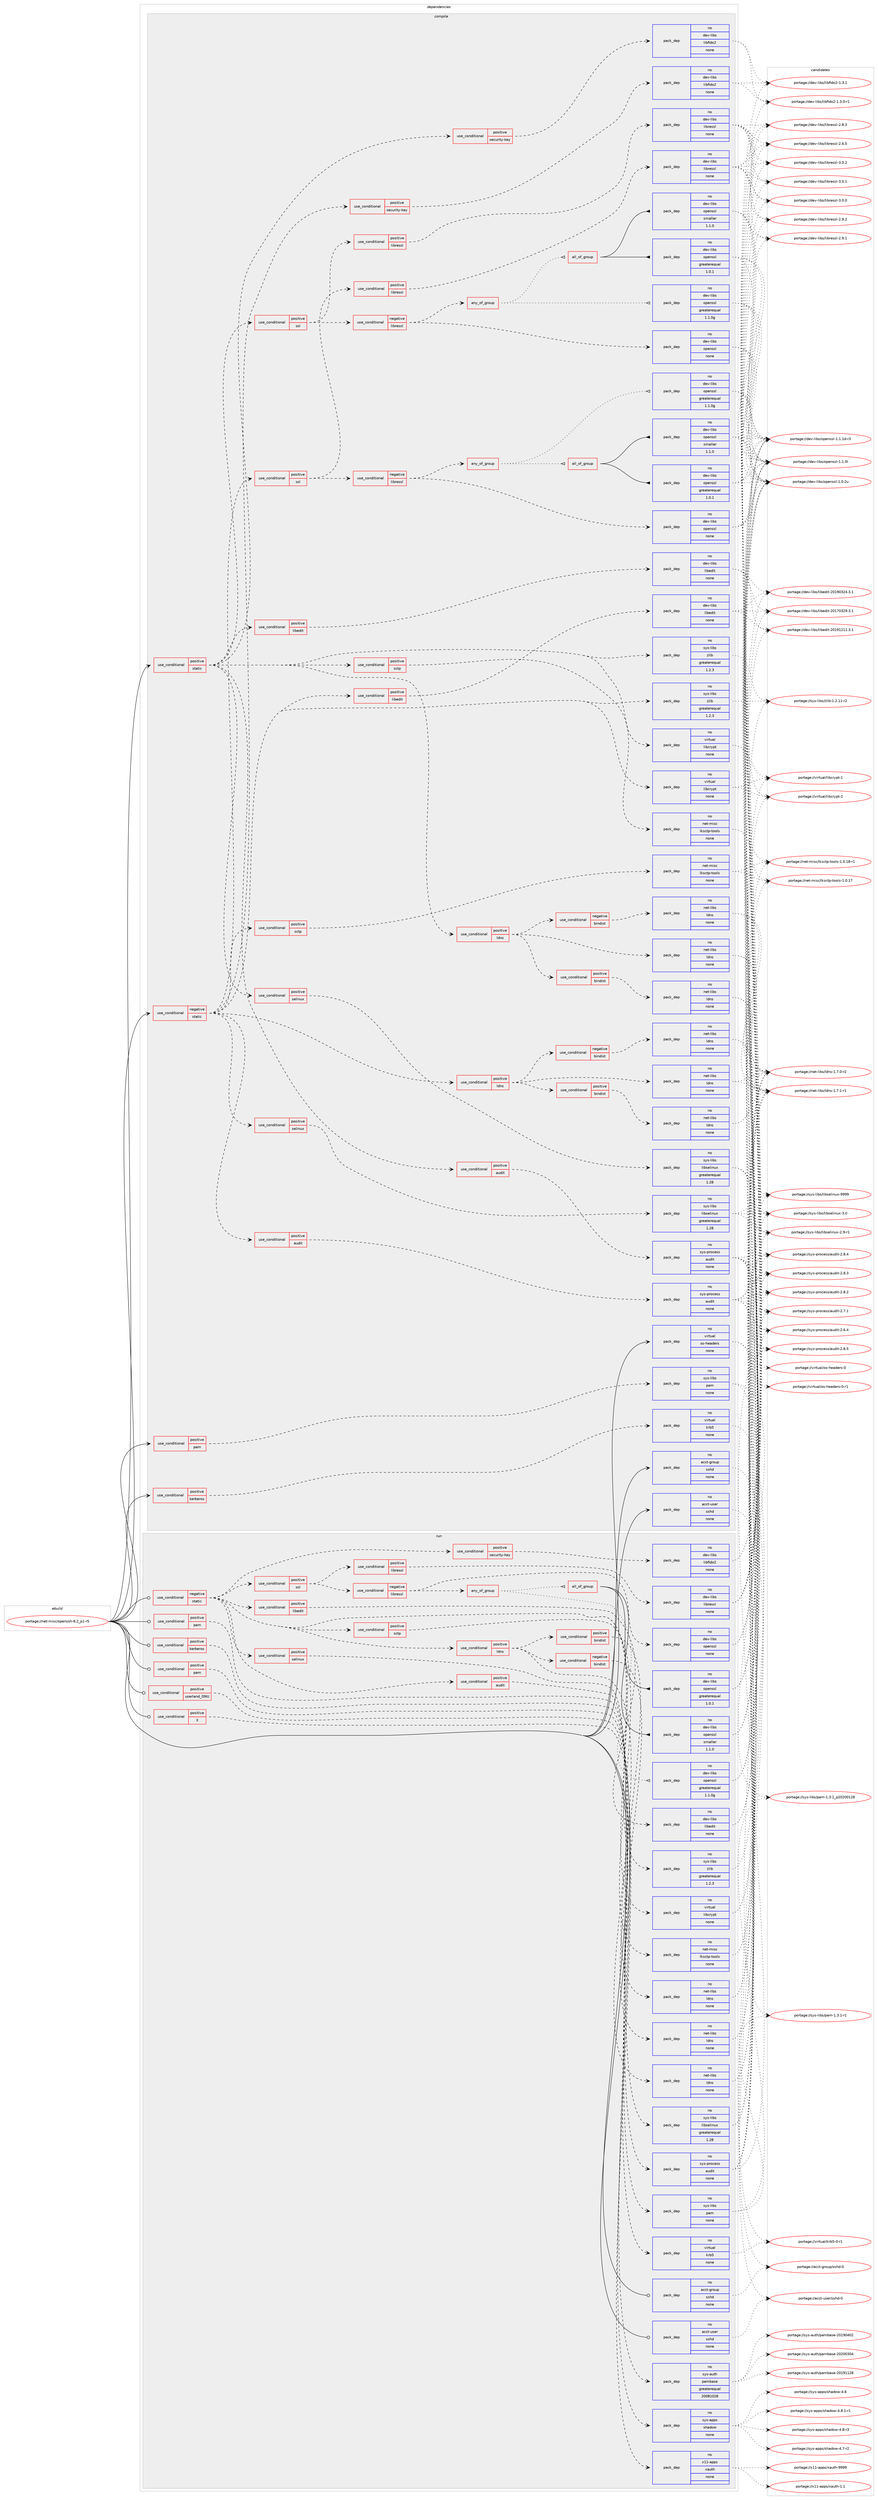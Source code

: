 digraph prolog {

# *************
# Graph options
# *************

newrank=true;
concentrate=true;
compound=true;
graph [rankdir=LR,fontname=Helvetica,fontsize=10,ranksep=1.5];#, ranksep=2.5, nodesep=0.2];
edge  [arrowhead=vee];
node  [fontname=Helvetica,fontsize=10];

# **********
# The ebuild
# **********

subgraph cluster_leftcol {
color=gray;
rank=same;
label=<<i>ebuild</i>>;
id [label="portage://net-misc/openssh-8.2_p1-r5", color=red, width=4, href="../net-misc/openssh-8.2_p1-r5.svg"];
}

# ****************
# The dependencies
# ****************

subgraph cluster_midcol {
color=gray;
label=<<i>dependencies</i>>;
subgraph cluster_compile {
fillcolor="#eeeeee";
style=filled;
label=<<i>compile</i>>;
subgraph cond9598 {
dependency51751 [label=<<TABLE BORDER="0" CELLBORDER="1" CELLSPACING="0" CELLPADDING="4"><TR><TD ROWSPAN="3" CELLPADDING="10">use_conditional</TD></TR><TR><TD>negative</TD></TR><TR><TD>static</TD></TR></TABLE>>, shape=none, color=red];
subgraph cond9599 {
dependency51752 [label=<<TABLE BORDER="0" CELLBORDER="1" CELLSPACING="0" CELLPADDING="4"><TR><TD ROWSPAN="3" CELLPADDING="10">use_conditional</TD></TR><TR><TD>positive</TD></TR><TR><TD>audit</TD></TR></TABLE>>, shape=none, color=red];
subgraph pack41086 {
dependency51753 [label=<<TABLE BORDER="0" CELLBORDER="1" CELLSPACING="0" CELLPADDING="4" WIDTH="220"><TR><TD ROWSPAN="6" CELLPADDING="30">pack_dep</TD></TR><TR><TD WIDTH="110">no</TD></TR><TR><TD>sys-process</TD></TR><TR><TD>audit</TD></TR><TR><TD>none</TD></TR><TR><TD></TD></TR></TABLE>>, shape=none, color=blue];
}
dependency51752:e -> dependency51753:w [weight=20,style="dashed",arrowhead="vee"];
}
dependency51751:e -> dependency51752:w [weight=20,style="dashed",arrowhead="vee"];
subgraph cond9600 {
dependency51754 [label=<<TABLE BORDER="0" CELLBORDER="1" CELLSPACING="0" CELLPADDING="4"><TR><TD ROWSPAN="3" CELLPADDING="10">use_conditional</TD></TR><TR><TD>positive</TD></TR><TR><TD>ldns</TD></TR></TABLE>>, shape=none, color=red];
subgraph pack41087 {
dependency51755 [label=<<TABLE BORDER="0" CELLBORDER="1" CELLSPACING="0" CELLPADDING="4" WIDTH="220"><TR><TD ROWSPAN="6" CELLPADDING="30">pack_dep</TD></TR><TR><TD WIDTH="110">no</TD></TR><TR><TD>net-libs</TD></TR><TR><TD>ldns</TD></TR><TR><TD>none</TD></TR><TR><TD></TD></TR></TABLE>>, shape=none, color=blue];
}
dependency51754:e -> dependency51755:w [weight=20,style="dashed",arrowhead="vee"];
subgraph cond9601 {
dependency51756 [label=<<TABLE BORDER="0" CELLBORDER="1" CELLSPACING="0" CELLPADDING="4"><TR><TD ROWSPAN="3" CELLPADDING="10">use_conditional</TD></TR><TR><TD>negative</TD></TR><TR><TD>bindist</TD></TR></TABLE>>, shape=none, color=red];
subgraph pack41088 {
dependency51757 [label=<<TABLE BORDER="0" CELLBORDER="1" CELLSPACING="0" CELLPADDING="4" WIDTH="220"><TR><TD ROWSPAN="6" CELLPADDING="30">pack_dep</TD></TR><TR><TD WIDTH="110">no</TD></TR><TR><TD>net-libs</TD></TR><TR><TD>ldns</TD></TR><TR><TD>none</TD></TR><TR><TD></TD></TR></TABLE>>, shape=none, color=blue];
}
dependency51756:e -> dependency51757:w [weight=20,style="dashed",arrowhead="vee"];
}
dependency51754:e -> dependency51756:w [weight=20,style="dashed",arrowhead="vee"];
subgraph cond9602 {
dependency51758 [label=<<TABLE BORDER="0" CELLBORDER="1" CELLSPACING="0" CELLPADDING="4"><TR><TD ROWSPAN="3" CELLPADDING="10">use_conditional</TD></TR><TR><TD>positive</TD></TR><TR><TD>bindist</TD></TR></TABLE>>, shape=none, color=red];
subgraph pack41089 {
dependency51759 [label=<<TABLE BORDER="0" CELLBORDER="1" CELLSPACING="0" CELLPADDING="4" WIDTH="220"><TR><TD ROWSPAN="6" CELLPADDING="30">pack_dep</TD></TR><TR><TD WIDTH="110">no</TD></TR><TR><TD>net-libs</TD></TR><TR><TD>ldns</TD></TR><TR><TD>none</TD></TR><TR><TD></TD></TR></TABLE>>, shape=none, color=blue];
}
dependency51758:e -> dependency51759:w [weight=20,style="dashed",arrowhead="vee"];
}
dependency51754:e -> dependency51758:w [weight=20,style="dashed",arrowhead="vee"];
}
dependency51751:e -> dependency51754:w [weight=20,style="dashed",arrowhead="vee"];
subgraph cond9603 {
dependency51760 [label=<<TABLE BORDER="0" CELLBORDER="1" CELLSPACING="0" CELLPADDING="4"><TR><TD ROWSPAN="3" CELLPADDING="10">use_conditional</TD></TR><TR><TD>positive</TD></TR><TR><TD>libedit</TD></TR></TABLE>>, shape=none, color=red];
subgraph pack41090 {
dependency51761 [label=<<TABLE BORDER="0" CELLBORDER="1" CELLSPACING="0" CELLPADDING="4" WIDTH="220"><TR><TD ROWSPAN="6" CELLPADDING="30">pack_dep</TD></TR><TR><TD WIDTH="110">no</TD></TR><TR><TD>dev-libs</TD></TR><TR><TD>libedit</TD></TR><TR><TD>none</TD></TR><TR><TD></TD></TR></TABLE>>, shape=none, color=blue];
}
dependency51760:e -> dependency51761:w [weight=20,style="dashed",arrowhead="vee"];
}
dependency51751:e -> dependency51760:w [weight=20,style="dashed",arrowhead="vee"];
subgraph cond9604 {
dependency51762 [label=<<TABLE BORDER="0" CELLBORDER="1" CELLSPACING="0" CELLPADDING="4"><TR><TD ROWSPAN="3" CELLPADDING="10">use_conditional</TD></TR><TR><TD>positive</TD></TR><TR><TD>sctp</TD></TR></TABLE>>, shape=none, color=red];
subgraph pack41091 {
dependency51763 [label=<<TABLE BORDER="0" CELLBORDER="1" CELLSPACING="0" CELLPADDING="4" WIDTH="220"><TR><TD ROWSPAN="6" CELLPADDING="30">pack_dep</TD></TR><TR><TD WIDTH="110">no</TD></TR><TR><TD>net-misc</TD></TR><TR><TD>lksctp-tools</TD></TR><TR><TD>none</TD></TR><TR><TD></TD></TR></TABLE>>, shape=none, color=blue];
}
dependency51762:e -> dependency51763:w [weight=20,style="dashed",arrowhead="vee"];
}
dependency51751:e -> dependency51762:w [weight=20,style="dashed",arrowhead="vee"];
subgraph cond9605 {
dependency51764 [label=<<TABLE BORDER="0" CELLBORDER="1" CELLSPACING="0" CELLPADDING="4"><TR><TD ROWSPAN="3" CELLPADDING="10">use_conditional</TD></TR><TR><TD>positive</TD></TR><TR><TD>security-key</TD></TR></TABLE>>, shape=none, color=red];
subgraph pack41092 {
dependency51765 [label=<<TABLE BORDER="0" CELLBORDER="1" CELLSPACING="0" CELLPADDING="4" WIDTH="220"><TR><TD ROWSPAN="6" CELLPADDING="30">pack_dep</TD></TR><TR><TD WIDTH="110">no</TD></TR><TR><TD>dev-libs</TD></TR><TR><TD>libfido2</TD></TR><TR><TD>none</TD></TR><TR><TD></TD></TR></TABLE>>, shape=none, color=blue];
}
dependency51764:e -> dependency51765:w [weight=20,style="dashed",arrowhead="vee"];
}
dependency51751:e -> dependency51764:w [weight=20,style="dashed",arrowhead="vee"];
subgraph cond9606 {
dependency51766 [label=<<TABLE BORDER="0" CELLBORDER="1" CELLSPACING="0" CELLPADDING="4"><TR><TD ROWSPAN="3" CELLPADDING="10">use_conditional</TD></TR><TR><TD>positive</TD></TR><TR><TD>selinux</TD></TR></TABLE>>, shape=none, color=red];
subgraph pack41093 {
dependency51767 [label=<<TABLE BORDER="0" CELLBORDER="1" CELLSPACING="0" CELLPADDING="4" WIDTH="220"><TR><TD ROWSPAN="6" CELLPADDING="30">pack_dep</TD></TR><TR><TD WIDTH="110">no</TD></TR><TR><TD>sys-libs</TD></TR><TR><TD>libselinux</TD></TR><TR><TD>greaterequal</TD></TR><TR><TD>1.28</TD></TR></TABLE>>, shape=none, color=blue];
}
dependency51766:e -> dependency51767:w [weight=20,style="dashed",arrowhead="vee"];
}
dependency51751:e -> dependency51766:w [weight=20,style="dashed",arrowhead="vee"];
subgraph cond9607 {
dependency51768 [label=<<TABLE BORDER="0" CELLBORDER="1" CELLSPACING="0" CELLPADDING="4"><TR><TD ROWSPAN="3" CELLPADDING="10">use_conditional</TD></TR><TR><TD>positive</TD></TR><TR><TD>ssl</TD></TR></TABLE>>, shape=none, color=red];
subgraph cond9608 {
dependency51769 [label=<<TABLE BORDER="0" CELLBORDER="1" CELLSPACING="0" CELLPADDING="4"><TR><TD ROWSPAN="3" CELLPADDING="10">use_conditional</TD></TR><TR><TD>negative</TD></TR><TR><TD>libressl</TD></TR></TABLE>>, shape=none, color=red];
subgraph any1060 {
dependency51770 [label=<<TABLE BORDER="0" CELLBORDER="1" CELLSPACING="0" CELLPADDING="4"><TR><TD CELLPADDING="10">any_of_group</TD></TR></TABLE>>, shape=none, color=red];subgraph all10 {
dependency51771 [label=<<TABLE BORDER="0" CELLBORDER="1" CELLSPACING="0" CELLPADDING="4"><TR><TD CELLPADDING="10">all_of_group</TD></TR></TABLE>>, shape=none, color=red];subgraph pack41094 {
dependency51772 [label=<<TABLE BORDER="0" CELLBORDER="1" CELLSPACING="0" CELLPADDING="4" WIDTH="220"><TR><TD ROWSPAN="6" CELLPADDING="30">pack_dep</TD></TR><TR><TD WIDTH="110">no</TD></TR><TR><TD>dev-libs</TD></TR><TR><TD>openssl</TD></TR><TR><TD>greaterequal</TD></TR><TR><TD>1.0.1</TD></TR></TABLE>>, shape=none, color=blue];
}
dependency51771:e -> dependency51772:w [weight=20,style="solid",arrowhead="inv"];
subgraph pack41095 {
dependency51773 [label=<<TABLE BORDER="0" CELLBORDER="1" CELLSPACING="0" CELLPADDING="4" WIDTH="220"><TR><TD ROWSPAN="6" CELLPADDING="30">pack_dep</TD></TR><TR><TD WIDTH="110">no</TD></TR><TR><TD>dev-libs</TD></TR><TR><TD>openssl</TD></TR><TR><TD>smaller</TD></TR><TR><TD>1.1.0</TD></TR></TABLE>>, shape=none, color=blue];
}
dependency51771:e -> dependency51773:w [weight=20,style="solid",arrowhead="inv"];
}
dependency51770:e -> dependency51771:w [weight=20,style="dotted",arrowhead="oinv"];
subgraph pack41096 {
dependency51774 [label=<<TABLE BORDER="0" CELLBORDER="1" CELLSPACING="0" CELLPADDING="4" WIDTH="220"><TR><TD ROWSPAN="6" CELLPADDING="30">pack_dep</TD></TR><TR><TD WIDTH="110">no</TD></TR><TR><TD>dev-libs</TD></TR><TR><TD>openssl</TD></TR><TR><TD>greaterequal</TD></TR><TR><TD>1.1.0g</TD></TR></TABLE>>, shape=none, color=blue];
}
dependency51770:e -> dependency51774:w [weight=20,style="dotted",arrowhead="oinv"];
}
dependency51769:e -> dependency51770:w [weight=20,style="dashed",arrowhead="vee"];
subgraph pack41097 {
dependency51775 [label=<<TABLE BORDER="0" CELLBORDER="1" CELLSPACING="0" CELLPADDING="4" WIDTH="220"><TR><TD ROWSPAN="6" CELLPADDING="30">pack_dep</TD></TR><TR><TD WIDTH="110">no</TD></TR><TR><TD>dev-libs</TD></TR><TR><TD>openssl</TD></TR><TR><TD>none</TD></TR><TR><TD></TD></TR></TABLE>>, shape=none, color=blue];
}
dependency51769:e -> dependency51775:w [weight=20,style="dashed",arrowhead="vee"];
}
dependency51768:e -> dependency51769:w [weight=20,style="dashed",arrowhead="vee"];
subgraph cond9609 {
dependency51776 [label=<<TABLE BORDER="0" CELLBORDER="1" CELLSPACING="0" CELLPADDING="4"><TR><TD ROWSPAN="3" CELLPADDING="10">use_conditional</TD></TR><TR><TD>positive</TD></TR><TR><TD>libressl</TD></TR></TABLE>>, shape=none, color=red];
subgraph pack41098 {
dependency51777 [label=<<TABLE BORDER="0" CELLBORDER="1" CELLSPACING="0" CELLPADDING="4" WIDTH="220"><TR><TD ROWSPAN="6" CELLPADDING="30">pack_dep</TD></TR><TR><TD WIDTH="110">no</TD></TR><TR><TD>dev-libs</TD></TR><TR><TD>libressl</TD></TR><TR><TD>none</TD></TR><TR><TD></TD></TR></TABLE>>, shape=none, color=blue];
}
dependency51776:e -> dependency51777:w [weight=20,style="dashed",arrowhead="vee"];
}
dependency51768:e -> dependency51776:w [weight=20,style="dashed",arrowhead="vee"];
}
dependency51751:e -> dependency51768:w [weight=20,style="dashed",arrowhead="vee"];
subgraph pack41099 {
dependency51778 [label=<<TABLE BORDER="0" CELLBORDER="1" CELLSPACING="0" CELLPADDING="4" WIDTH="220"><TR><TD ROWSPAN="6" CELLPADDING="30">pack_dep</TD></TR><TR><TD WIDTH="110">no</TD></TR><TR><TD>virtual</TD></TR><TR><TD>libcrypt</TD></TR><TR><TD>none</TD></TR><TR><TD></TD></TR></TABLE>>, shape=none, color=blue];
}
dependency51751:e -> dependency51778:w [weight=20,style="dashed",arrowhead="vee"];
subgraph pack41100 {
dependency51779 [label=<<TABLE BORDER="0" CELLBORDER="1" CELLSPACING="0" CELLPADDING="4" WIDTH="220"><TR><TD ROWSPAN="6" CELLPADDING="30">pack_dep</TD></TR><TR><TD WIDTH="110">no</TD></TR><TR><TD>sys-libs</TD></TR><TR><TD>zlib</TD></TR><TR><TD>greaterequal</TD></TR><TR><TD>1.2.3</TD></TR></TABLE>>, shape=none, color=blue];
}
dependency51751:e -> dependency51779:w [weight=20,style="dashed",arrowhead="vee"];
}
id:e -> dependency51751:w [weight=20,style="solid",arrowhead="vee"];
subgraph cond9610 {
dependency51780 [label=<<TABLE BORDER="0" CELLBORDER="1" CELLSPACING="0" CELLPADDING="4"><TR><TD ROWSPAN="3" CELLPADDING="10">use_conditional</TD></TR><TR><TD>positive</TD></TR><TR><TD>kerberos</TD></TR></TABLE>>, shape=none, color=red];
subgraph pack41101 {
dependency51781 [label=<<TABLE BORDER="0" CELLBORDER="1" CELLSPACING="0" CELLPADDING="4" WIDTH="220"><TR><TD ROWSPAN="6" CELLPADDING="30">pack_dep</TD></TR><TR><TD WIDTH="110">no</TD></TR><TR><TD>virtual</TD></TR><TR><TD>krb5</TD></TR><TR><TD>none</TD></TR><TR><TD></TD></TR></TABLE>>, shape=none, color=blue];
}
dependency51780:e -> dependency51781:w [weight=20,style="dashed",arrowhead="vee"];
}
id:e -> dependency51780:w [weight=20,style="solid",arrowhead="vee"];
subgraph cond9611 {
dependency51782 [label=<<TABLE BORDER="0" CELLBORDER="1" CELLSPACING="0" CELLPADDING="4"><TR><TD ROWSPAN="3" CELLPADDING="10">use_conditional</TD></TR><TR><TD>positive</TD></TR><TR><TD>pam</TD></TR></TABLE>>, shape=none, color=red];
subgraph pack41102 {
dependency51783 [label=<<TABLE BORDER="0" CELLBORDER="1" CELLSPACING="0" CELLPADDING="4" WIDTH="220"><TR><TD ROWSPAN="6" CELLPADDING="30">pack_dep</TD></TR><TR><TD WIDTH="110">no</TD></TR><TR><TD>sys-libs</TD></TR><TR><TD>pam</TD></TR><TR><TD>none</TD></TR><TR><TD></TD></TR></TABLE>>, shape=none, color=blue];
}
dependency51782:e -> dependency51783:w [weight=20,style="dashed",arrowhead="vee"];
}
id:e -> dependency51782:w [weight=20,style="solid",arrowhead="vee"];
subgraph cond9612 {
dependency51784 [label=<<TABLE BORDER="0" CELLBORDER="1" CELLSPACING="0" CELLPADDING="4"><TR><TD ROWSPAN="3" CELLPADDING="10">use_conditional</TD></TR><TR><TD>positive</TD></TR><TR><TD>static</TD></TR></TABLE>>, shape=none, color=red];
subgraph cond9613 {
dependency51785 [label=<<TABLE BORDER="0" CELLBORDER="1" CELLSPACING="0" CELLPADDING="4"><TR><TD ROWSPAN="3" CELLPADDING="10">use_conditional</TD></TR><TR><TD>positive</TD></TR><TR><TD>audit</TD></TR></TABLE>>, shape=none, color=red];
subgraph pack41103 {
dependency51786 [label=<<TABLE BORDER="0" CELLBORDER="1" CELLSPACING="0" CELLPADDING="4" WIDTH="220"><TR><TD ROWSPAN="6" CELLPADDING="30">pack_dep</TD></TR><TR><TD WIDTH="110">no</TD></TR><TR><TD>sys-process</TD></TR><TR><TD>audit</TD></TR><TR><TD>none</TD></TR><TR><TD></TD></TR></TABLE>>, shape=none, color=blue];
}
dependency51785:e -> dependency51786:w [weight=20,style="dashed",arrowhead="vee"];
}
dependency51784:e -> dependency51785:w [weight=20,style="dashed",arrowhead="vee"];
subgraph cond9614 {
dependency51787 [label=<<TABLE BORDER="0" CELLBORDER="1" CELLSPACING="0" CELLPADDING="4"><TR><TD ROWSPAN="3" CELLPADDING="10">use_conditional</TD></TR><TR><TD>positive</TD></TR><TR><TD>ldns</TD></TR></TABLE>>, shape=none, color=red];
subgraph pack41104 {
dependency51788 [label=<<TABLE BORDER="0" CELLBORDER="1" CELLSPACING="0" CELLPADDING="4" WIDTH="220"><TR><TD ROWSPAN="6" CELLPADDING="30">pack_dep</TD></TR><TR><TD WIDTH="110">no</TD></TR><TR><TD>net-libs</TD></TR><TR><TD>ldns</TD></TR><TR><TD>none</TD></TR><TR><TD></TD></TR></TABLE>>, shape=none, color=blue];
}
dependency51787:e -> dependency51788:w [weight=20,style="dashed",arrowhead="vee"];
subgraph cond9615 {
dependency51789 [label=<<TABLE BORDER="0" CELLBORDER="1" CELLSPACING="0" CELLPADDING="4"><TR><TD ROWSPAN="3" CELLPADDING="10">use_conditional</TD></TR><TR><TD>negative</TD></TR><TR><TD>bindist</TD></TR></TABLE>>, shape=none, color=red];
subgraph pack41105 {
dependency51790 [label=<<TABLE BORDER="0" CELLBORDER="1" CELLSPACING="0" CELLPADDING="4" WIDTH="220"><TR><TD ROWSPAN="6" CELLPADDING="30">pack_dep</TD></TR><TR><TD WIDTH="110">no</TD></TR><TR><TD>net-libs</TD></TR><TR><TD>ldns</TD></TR><TR><TD>none</TD></TR><TR><TD></TD></TR></TABLE>>, shape=none, color=blue];
}
dependency51789:e -> dependency51790:w [weight=20,style="dashed",arrowhead="vee"];
}
dependency51787:e -> dependency51789:w [weight=20,style="dashed",arrowhead="vee"];
subgraph cond9616 {
dependency51791 [label=<<TABLE BORDER="0" CELLBORDER="1" CELLSPACING="0" CELLPADDING="4"><TR><TD ROWSPAN="3" CELLPADDING="10">use_conditional</TD></TR><TR><TD>positive</TD></TR><TR><TD>bindist</TD></TR></TABLE>>, shape=none, color=red];
subgraph pack41106 {
dependency51792 [label=<<TABLE BORDER="0" CELLBORDER="1" CELLSPACING="0" CELLPADDING="4" WIDTH="220"><TR><TD ROWSPAN="6" CELLPADDING="30">pack_dep</TD></TR><TR><TD WIDTH="110">no</TD></TR><TR><TD>net-libs</TD></TR><TR><TD>ldns</TD></TR><TR><TD>none</TD></TR><TR><TD></TD></TR></TABLE>>, shape=none, color=blue];
}
dependency51791:e -> dependency51792:w [weight=20,style="dashed",arrowhead="vee"];
}
dependency51787:e -> dependency51791:w [weight=20,style="dashed",arrowhead="vee"];
}
dependency51784:e -> dependency51787:w [weight=20,style="dashed",arrowhead="vee"];
subgraph cond9617 {
dependency51793 [label=<<TABLE BORDER="0" CELLBORDER="1" CELLSPACING="0" CELLPADDING="4"><TR><TD ROWSPAN="3" CELLPADDING="10">use_conditional</TD></TR><TR><TD>positive</TD></TR><TR><TD>libedit</TD></TR></TABLE>>, shape=none, color=red];
subgraph pack41107 {
dependency51794 [label=<<TABLE BORDER="0" CELLBORDER="1" CELLSPACING="0" CELLPADDING="4" WIDTH="220"><TR><TD ROWSPAN="6" CELLPADDING="30">pack_dep</TD></TR><TR><TD WIDTH="110">no</TD></TR><TR><TD>dev-libs</TD></TR><TR><TD>libedit</TD></TR><TR><TD>none</TD></TR><TR><TD></TD></TR></TABLE>>, shape=none, color=blue];
}
dependency51793:e -> dependency51794:w [weight=20,style="dashed",arrowhead="vee"];
}
dependency51784:e -> dependency51793:w [weight=20,style="dashed",arrowhead="vee"];
subgraph cond9618 {
dependency51795 [label=<<TABLE BORDER="0" CELLBORDER="1" CELLSPACING="0" CELLPADDING="4"><TR><TD ROWSPAN="3" CELLPADDING="10">use_conditional</TD></TR><TR><TD>positive</TD></TR><TR><TD>sctp</TD></TR></TABLE>>, shape=none, color=red];
subgraph pack41108 {
dependency51796 [label=<<TABLE BORDER="0" CELLBORDER="1" CELLSPACING="0" CELLPADDING="4" WIDTH="220"><TR><TD ROWSPAN="6" CELLPADDING="30">pack_dep</TD></TR><TR><TD WIDTH="110">no</TD></TR><TR><TD>net-misc</TD></TR><TR><TD>lksctp-tools</TD></TR><TR><TD>none</TD></TR><TR><TD></TD></TR></TABLE>>, shape=none, color=blue];
}
dependency51795:e -> dependency51796:w [weight=20,style="dashed",arrowhead="vee"];
}
dependency51784:e -> dependency51795:w [weight=20,style="dashed",arrowhead="vee"];
subgraph cond9619 {
dependency51797 [label=<<TABLE BORDER="0" CELLBORDER="1" CELLSPACING="0" CELLPADDING="4"><TR><TD ROWSPAN="3" CELLPADDING="10">use_conditional</TD></TR><TR><TD>positive</TD></TR><TR><TD>security-key</TD></TR></TABLE>>, shape=none, color=red];
subgraph pack41109 {
dependency51798 [label=<<TABLE BORDER="0" CELLBORDER="1" CELLSPACING="0" CELLPADDING="4" WIDTH="220"><TR><TD ROWSPAN="6" CELLPADDING="30">pack_dep</TD></TR><TR><TD WIDTH="110">no</TD></TR><TR><TD>dev-libs</TD></TR><TR><TD>libfido2</TD></TR><TR><TD>none</TD></TR><TR><TD></TD></TR></TABLE>>, shape=none, color=blue];
}
dependency51797:e -> dependency51798:w [weight=20,style="dashed",arrowhead="vee"];
}
dependency51784:e -> dependency51797:w [weight=20,style="dashed",arrowhead="vee"];
subgraph cond9620 {
dependency51799 [label=<<TABLE BORDER="0" CELLBORDER="1" CELLSPACING="0" CELLPADDING="4"><TR><TD ROWSPAN="3" CELLPADDING="10">use_conditional</TD></TR><TR><TD>positive</TD></TR><TR><TD>selinux</TD></TR></TABLE>>, shape=none, color=red];
subgraph pack41110 {
dependency51800 [label=<<TABLE BORDER="0" CELLBORDER="1" CELLSPACING="0" CELLPADDING="4" WIDTH="220"><TR><TD ROWSPAN="6" CELLPADDING="30">pack_dep</TD></TR><TR><TD WIDTH="110">no</TD></TR><TR><TD>sys-libs</TD></TR><TR><TD>libselinux</TD></TR><TR><TD>greaterequal</TD></TR><TR><TD>1.28</TD></TR></TABLE>>, shape=none, color=blue];
}
dependency51799:e -> dependency51800:w [weight=20,style="dashed",arrowhead="vee"];
}
dependency51784:e -> dependency51799:w [weight=20,style="dashed",arrowhead="vee"];
subgraph cond9621 {
dependency51801 [label=<<TABLE BORDER="0" CELLBORDER="1" CELLSPACING="0" CELLPADDING="4"><TR><TD ROWSPAN="3" CELLPADDING="10">use_conditional</TD></TR><TR><TD>positive</TD></TR><TR><TD>ssl</TD></TR></TABLE>>, shape=none, color=red];
subgraph cond9622 {
dependency51802 [label=<<TABLE BORDER="0" CELLBORDER="1" CELLSPACING="0" CELLPADDING="4"><TR><TD ROWSPAN="3" CELLPADDING="10">use_conditional</TD></TR><TR><TD>negative</TD></TR><TR><TD>libressl</TD></TR></TABLE>>, shape=none, color=red];
subgraph any1061 {
dependency51803 [label=<<TABLE BORDER="0" CELLBORDER="1" CELLSPACING="0" CELLPADDING="4"><TR><TD CELLPADDING="10">any_of_group</TD></TR></TABLE>>, shape=none, color=red];subgraph all11 {
dependency51804 [label=<<TABLE BORDER="0" CELLBORDER="1" CELLSPACING="0" CELLPADDING="4"><TR><TD CELLPADDING="10">all_of_group</TD></TR></TABLE>>, shape=none, color=red];subgraph pack41111 {
dependency51805 [label=<<TABLE BORDER="0" CELLBORDER="1" CELLSPACING="0" CELLPADDING="4" WIDTH="220"><TR><TD ROWSPAN="6" CELLPADDING="30">pack_dep</TD></TR><TR><TD WIDTH="110">no</TD></TR><TR><TD>dev-libs</TD></TR><TR><TD>openssl</TD></TR><TR><TD>greaterequal</TD></TR><TR><TD>1.0.1</TD></TR></TABLE>>, shape=none, color=blue];
}
dependency51804:e -> dependency51805:w [weight=20,style="solid",arrowhead="inv"];
subgraph pack41112 {
dependency51806 [label=<<TABLE BORDER="0" CELLBORDER="1" CELLSPACING="0" CELLPADDING="4" WIDTH="220"><TR><TD ROWSPAN="6" CELLPADDING="30">pack_dep</TD></TR><TR><TD WIDTH="110">no</TD></TR><TR><TD>dev-libs</TD></TR><TR><TD>openssl</TD></TR><TR><TD>smaller</TD></TR><TR><TD>1.1.0</TD></TR></TABLE>>, shape=none, color=blue];
}
dependency51804:e -> dependency51806:w [weight=20,style="solid",arrowhead="inv"];
}
dependency51803:e -> dependency51804:w [weight=20,style="dotted",arrowhead="oinv"];
subgraph pack41113 {
dependency51807 [label=<<TABLE BORDER="0" CELLBORDER="1" CELLSPACING="0" CELLPADDING="4" WIDTH="220"><TR><TD ROWSPAN="6" CELLPADDING="30">pack_dep</TD></TR><TR><TD WIDTH="110">no</TD></TR><TR><TD>dev-libs</TD></TR><TR><TD>openssl</TD></TR><TR><TD>greaterequal</TD></TR><TR><TD>1.1.0g</TD></TR></TABLE>>, shape=none, color=blue];
}
dependency51803:e -> dependency51807:w [weight=20,style="dotted",arrowhead="oinv"];
}
dependency51802:e -> dependency51803:w [weight=20,style="dashed",arrowhead="vee"];
subgraph pack41114 {
dependency51808 [label=<<TABLE BORDER="0" CELLBORDER="1" CELLSPACING="0" CELLPADDING="4" WIDTH="220"><TR><TD ROWSPAN="6" CELLPADDING="30">pack_dep</TD></TR><TR><TD WIDTH="110">no</TD></TR><TR><TD>dev-libs</TD></TR><TR><TD>openssl</TD></TR><TR><TD>none</TD></TR><TR><TD></TD></TR></TABLE>>, shape=none, color=blue];
}
dependency51802:e -> dependency51808:w [weight=20,style="dashed",arrowhead="vee"];
}
dependency51801:e -> dependency51802:w [weight=20,style="dashed",arrowhead="vee"];
subgraph cond9623 {
dependency51809 [label=<<TABLE BORDER="0" CELLBORDER="1" CELLSPACING="0" CELLPADDING="4"><TR><TD ROWSPAN="3" CELLPADDING="10">use_conditional</TD></TR><TR><TD>positive</TD></TR><TR><TD>libressl</TD></TR></TABLE>>, shape=none, color=red];
subgraph pack41115 {
dependency51810 [label=<<TABLE BORDER="0" CELLBORDER="1" CELLSPACING="0" CELLPADDING="4" WIDTH="220"><TR><TD ROWSPAN="6" CELLPADDING="30">pack_dep</TD></TR><TR><TD WIDTH="110">no</TD></TR><TR><TD>dev-libs</TD></TR><TR><TD>libressl</TD></TR><TR><TD>none</TD></TR><TR><TD></TD></TR></TABLE>>, shape=none, color=blue];
}
dependency51809:e -> dependency51810:w [weight=20,style="dashed",arrowhead="vee"];
}
dependency51801:e -> dependency51809:w [weight=20,style="dashed",arrowhead="vee"];
}
dependency51784:e -> dependency51801:w [weight=20,style="dashed",arrowhead="vee"];
subgraph pack41116 {
dependency51811 [label=<<TABLE BORDER="0" CELLBORDER="1" CELLSPACING="0" CELLPADDING="4" WIDTH="220"><TR><TD ROWSPAN="6" CELLPADDING="30">pack_dep</TD></TR><TR><TD WIDTH="110">no</TD></TR><TR><TD>virtual</TD></TR><TR><TD>libcrypt</TD></TR><TR><TD>none</TD></TR><TR><TD></TD></TR></TABLE>>, shape=none, color=blue];
}
dependency51784:e -> dependency51811:w [weight=20,style="dashed",arrowhead="vee"];
subgraph pack41117 {
dependency51812 [label=<<TABLE BORDER="0" CELLBORDER="1" CELLSPACING="0" CELLPADDING="4" WIDTH="220"><TR><TD ROWSPAN="6" CELLPADDING="30">pack_dep</TD></TR><TR><TD WIDTH="110">no</TD></TR><TR><TD>sys-libs</TD></TR><TR><TD>zlib</TD></TR><TR><TD>greaterequal</TD></TR><TR><TD>1.2.3</TD></TR></TABLE>>, shape=none, color=blue];
}
dependency51784:e -> dependency51812:w [weight=20,style="dashed",arrowhead="vee"];
}
id:e -> dependency51784:w [weight=20,style="solid",arrowhead="vee"];
subgraph pack41118 {
dependency51813 [label=<<TABLE BORDER="0" CELLBORDER="1" CELLSPACING="0" CELLPADDING="4" WIDTH="220"><TR><TD ROWSPAN="6" CELLPADDING="30">pack_dep</TD></TR><TR><TD WIDTH="110">no</TD></TR><TR><TD>acct-group</TD></TR><TR><TD>sshd</TD></TR><TR><TD>none</TD></TR><TR><TD></TD></TR></TABLE>>, shape=none, color=blue];
}
id:e -> dependency51813:w [weight=20,style="solid",arrowhead="vee"];
subgraph pack41119 {
dependency51814 [label=<<TABLE BORDER="0" CELLBORDER="1" CELLSPACING="0" CELLPADDING="4" WIDTH="220"><TR><TD ROWSPAN="6" CELLPADDING="30">pack_dep</TD></TR><TR><TD WIDTH="110">no</TD></TR><TR><TD>acct-user</TD></TR><TR><TD>sshd</TD></TR><TR><TD>none</TD></TR><TR><TD></TD></TR></TABLE>>, shape=none, color=blue];
}
id:e -> dependency51814:w [weight=20,style="solid",arrowhead="vee"];
subgraph pack41120 {
dependency51815 [label=<<TABLE BORDER="0" CELLBORDER="1" CELLSPACING="0" CELLPADDING="4" WIDTH="220"><TR><TD ROWSPAN="6" CELLPADDING="30">pack_dep</TD></TR><TR><TD WIDTH="110">no</TD></TR><TR><TD>virtual</TD></TR><TR><TD>os-headers</TD></TR><TR><TD>none</TD></TR><TR><TD></TD></TR></TABLE>>, shape=none, color=blue];
}
id:e -> dependency51815:w [weight=20,style="solid",arrowhead="vee"];
}
subgraph cluster_compileandrun {
fillcolor="#eeeeee";
style=filled;
label=<<i>compile and run</i>>;
}
subgraph cluster_run {
fillcolor="#eeeeee";
style=filled;
label=<<i>run</i>>;
subgraph cond9624 {
dependency51816 [label=<<TABLE BORDER="0" CELLBORDER="1" CELLSPACING="0" CELLPADDING="4"><TR><TD ROWSPAN="3" CELLPADDING="10">use_conditional</TD></TR><TR><TD>negative</TD></TR><TR><TD>static</TD></TR></TABLE>>, shape=none, color=red];
subgraph cond9625 {
dependency51817 [label=<<TABLE BORDER="0" CELLBORDER="1" CELLSPACING="0" CELLPADDING="4"><TR><TD ROWSPAN="3" CELLPADDING="10">use_conditional</TD></TR><TR><TD>positive</TD></TR><TR><TD>audit</TD></TR></TABLE>>, shape=none, color=red];
subgraph pack41121 {
dependency51818 [label=<<TABLE BORDER="0" CELLBORDER="1" CELLSPACING="0" CELLPADDING="4" WIDTH="220"><TR><TD ROWSPAN="6" CELLPADDING="30">pack_dep</TD></TR><TR><TD WIDTH="110">no</TD></TR><TR><TD>sys-process</TD></TR><TR><TD>audit</TD></TR><TR><TD>none</TD></TR><TR><TD></TD></TR></TABLE>>, shape=none, color=blue];
}
dependency51817:e -> dependency51818:w [weight=20,style="dashed",arrowhead="vee"];
}
dependency51816:e -> dependency51817:w [weight=20,style="dashed",arrowhead="vee"];
subgraph cond9626 {
dependency51819 [label=<<TABLE BORDER="0" CELLBORDER="1" CELLSPACING="0" CELLPADDING="4"><TR><TD ROWSPAN="3" CELLPADDING="10">use_conditional</TD></TR><TR><TD>positive</TD></TR><TR><TD>ldns</TD></TR></TABLE>>, shape=none, color=red];
subgraph pack41122 {
dependency51820 [label=<<TABLE BORDER="0" CELLBORDER="1" CELLSPACING="0" CELLPADDING="4" WIDTH="220"><TR><TD ROWSPAN="6" CELLPADDING="30">pack_dep</TD></TR><TR><TD WIDTH="110">no</TD></TR><TR><TD>net-libs</TD></TR><TR><TD>ldns</TD></TR><TR><TD>none</TD></TR><TR><TD></TD></TR></TABLE>>, shape=none, color=blue];
}
dependency51819:e -> dependency51820:w [weight=20,style="dashed",arrowhead="vee"];
subgraph cond9627 {
dependency51821 [label=<<TABLE BORDER="0" CELLBORDER="1" CELLSPACING="0" CELLPADDING="4"><TR><TD ROWSPAN="3" CELLPADDING="10">use_conditional</TD></TR><TR><TD>negative</TD></TR><TR><TD>bindist</TD></TR></TABLE>>, shape=none, color=red];
subgraph pack41123 {
dependency51822 [label=<<TABLE BORDER="0" CELLBORDER="1" CELLSPACING="0" CELLPADDING="4" WIDTH="220"><TR><TD ROWSPAN="6" CELLPADDING="30">pack_dep</TD></TR><TR><TD WIDTH="110">no</TD></TR><TR><TD>net-libs</TD></TR><TR><TD>ldns</TD></TR><TR><TD>none</TD></TR><TR><TD></TD></TR></TABLE>>, shape=none, color=blue];
}
dependency51821:e -> dependency51822:w [weight=20,style="dashed",arrowhead="vee"];
}
dependency51819:e -> dependency51821:w [weight=20,style="dashed",arrowhead="vee"];
subgraph cond9628 {
dependency51823 [label=<<TABLE BORDER="0" CELLBORDER="1" CELLSPACING="0" CELLPADDING="4"><TR><TD ROWSPAN="3" CELLPADDING="10">use_conditional</TD></TR><TR><TD>positive</TD></TR><TR><TD>bindist</TD></TR></TABLE>>, shape=none, color=red];
subgraph pack41124 {
dependency51824 [label=<<TABLE BORDER="0" CELLBORDER="1" CELLSPACING="0" CELLPADDING="4" WIDTH="220"><TR><TD ROWSPAN="6" CELLPADDING="30">pack_dep</TD></TR><TR><TD WIDTH="110">no</TD></TR><TR><TD>net-libs</TD></TR><TR><TD>ldns</TD></TR><TR><TD>none</TD></TR><TR><TD></TD></TR></TABLE>>, shape=none, color=blue];
}
dependency51823:e -> dependency51824:w [weight=20,style="dashed",arrowhead="vee"];
}
dependency51819:e -> dependency51823:w [weight=20,style="dashed",arrowhead="vee"];
}
dependency51816:e -> dependency51819:w [weight=20,style="dashed",arrowhead="vee"];
subgraph cond9629 {
dependency51825 [label=<<TABLE BORDER="0" CELLBORDER="1" CELLSPACING="0" CELLPADDING="4"><TR><TD ROWSPAN="3" CELLPADDING="10">use_conditional</TD></TR><TR><TD>positive</TD></TR><TR><TD>libedit</TD></TR></TABLE>>, shape=none, color=red];
subgraph pack41125 {
dependency51826 [label=<<TABLE BORDER="0" CELLBORDER="1" CELLSPACING="0" CELLPADDING="4" WIDTH="220"><TR><TD ROWSPAN="6" CELLPADDING="30">pack_dep</TD></TR><TR><TD WIDTH="110">no</TD></TR><TR><TD>dev-libs</TD></TR><TR><TD>libedit</TD></TR><TR><TD>none</TD></TR><TR><TD></TD></TR></TABLE>>, shape=none, color=blue];
}
dependency51825:e -> dependency51826:w [weight=20,style="dashed",arrowhead="vee"];
}
dependency51816:e -> dependency51825:w [weight=20,style="dashed",arrowhead="vee"];
subgraph cond9630 {
dependency51827 [label=<<TABLE BORDER="0" CELLBORDER="1" CELLSPACING="0" CELLPADDING="4"><TR><TD ROWSPAN="3" CELLPADDING="10">use_conditional</TD></TR><TR><TD>positive</TD></TR><TR><TD>sctp</TD></TR></TABLE>>, shape=none, color=red];
subgraph pack41126 {
dependency51828 [label=<<TABLE BORDER="0" CELLBORDER="1" CELLSPACING="0" CELLPADDING="4" WIDTH="220"><TR><TD ROWSPAN="6" CELLPADDING="30">pack_dep</TD></TR><TR><TD WIDTH="110">no</TD></TR><TR><TD>net-misc</TD></TR><TR><TD>lksctp-tools</TD></TR><TR><TD>none</TD></TR><TR><TD></TD></TR></TABLE>>, shape=none, color=blue];
}
dependency51827:e -> dependency51828:w [weight=20,style="dashed",arrowhead="vee"];
}
dependency51816:e -> dependency51827:w [weight=20,style="dashed",arrowhead="vee"];
subgraph cond9631 {
dependency51829 [label=<<TABLE BORDER="0" CELLBORDER="1" CELLSPACING="0" CELLPADDING="4"><TR><TD ROWSPAN="3" CELLPADDING="10">use_conditional</TD></TR><TR><TD>positive</TD></TR><TR><TD>security-key</TD></TR></TABLE>>, shape=none, color=red];
subgraph pack41127 {
dependency51830 [label=<<TABLE BORDER="0" CELLBORDER="1" CELLSPACING="0" CELLPADDING="4" WIDTH="220"><TR><TD ROWSPAN="6" CELLPADDING="30">pack_dep</TD></TR><TR><TD WIDTH="110">no</TD></TR><TR><TD>dev-libs</TD></TR><TR><TD>libfido2</TD></TR><TR><TD>none</TD></TR><TR><TD></TD></TR></TABLE>>, shape=none, color=blue];
}
dependency51829:e -> dependency51830:w [weight=20,style="dashed",arrowhead="vee"];
}
dependency51816:e -> dependency51829:w [weight=20,style="dashed",arrowhead="vee"];
subgraph cond9632 {
dependency51831 [label=<<TABLE BORDER="0" CELLBORDER="1" CELLSPACING="0" CELLPADDING="4"><TR><TD ROWSPAN="3" CELLPADDING="10">use_conditional</TD></TR><TR><TD>positive</TD></TR><TR><TD>selinux</TD></TR></TABLE>>, shape=none, color=red];
subgraph pack41128 {
dependency51832 [label=<<TABLE BORDER="0" CELLBORDER="1" CELLSPACING="0" CELLPADDING="4" WIDTH="220"><TR><TD ROWSPAN="6" CELLPADDING="30">pack_dep</TD></TR><TR><TD WIDTH="110">no</TD></TR><TR><TD>sys-libs</TD></TR><TR><TD>libselinux</TD></TR><TR><TD>greaterequal</TD></TR><TR><TD>1.28</TD></TR></TABLE>>, shape=none, color=blue];
}
dependency51831:e -> dependency51832:w [weight=20,style="dashed",arrowhead="vee"];
}
dependency51816:e -> dependency51831:w [weight=20,style="dashed",arrowhead="vee"];
subgraph cond9633 {
dependency51833 [label=<<TABLE BORDER="0" CELLBORDER="1" CELLSPACING="0" CELLPADDING="4"><TR><TD ROWSPAN="3" CELLPADDING="10">use_conditional</TD></TR><TR><TD>positive</TD></TR><TR><TD>ssl</TD></TR></TABLE>>, shape=none, color=red];
subgraph cond9634 {
dependency51834 [label=<<TABLE BORDER="0" CELLBORDER="1" CELLSPACING="0" CELLPADDING="4"><TR><TD ROWSPAN="3" CELLPADDING="10">use_conditional</TD></TR><TR><TD>negative</TD></TR><TR><TD>libressl</TD></TR></TABLE>>, shape=none, color=red];
subgraph any1062 {
dependency51835 [label=<<TABLE BORDER="0" CELLBORDER="1" CELLSPACING="0" CELLPADDING="4"><TR><TD CELLPADDING="10">any_of_group</TD></TR></TABLE>>, shape=none, color=red];subgraph all12 {
dependency51836 [label=<<TABLE BORDER="0" CELLBORDER="1" CELLSPACING="0" CELLPADDING="4"><TR><TD CELLPADDING="10">all_of_group</TD></TR></TABLE>>, shape=none, color=red];subgraph pack41129 {
dependency51837 [label=<<TABLE BORDER="0" CELLBORDER="1" CELLSPACING="0" CELLPADDING="4" WIDTH="220"><TR><TD ROWSPAN="6" CELLPADDING="30">pack_dep</TD></TR><TR><TD WIDTH="110">no</TD></TR><TR><TD>dev-libs</TD></TR><TR><TD>openssl</TD></TR><TR><TD>greaterequal</TD></TR><TR><TD>1.0.1</TD></TR></TABLE>>, shape=none, color=blue];
}
dependency51836:e -> dependency51837:w [weight=20,style="solid",arrowhead="inv"];
subgraph pack41130 {
dependency51838 [label=<<TABLE BORDER="0" CELLBORDER="1" CELLSPACING="0" CELLPADDING="4" WIDTH="220"><TR><TD ROWSPAN="6" CELLPADDING="30">pack_dep</TD></TR><TR><TD WIDTH="110">no</TD></TR><TR><TD>dev-libs</TD></TR><TR><TD>openssl</TD></TR><TR><TD>smaller</TD></TR><TR><TD>1.1.0</TD></TR></TABLE>>, shape=none, color=blue];
}
dependency51836:e -> dependency51838:w [weight=20,style="solid",arrowhead="inv"];
}
dependency51835:e -> dependency51836:w [weight=20,style="dotted",arrowhead="oinv"];
subgraph pack41131 {
dependency51839 [label=<<TABLE BORDER="0" CELLBORDER="1" CELLSPACING="0" CELLPADDING="4" WIDTH="220"><TR><TD ROWSPAN="6" CELLPADDING="30">pack_dep</TD></TR><TR><TD WIDTH="110">no</TD></TR><TR><TD>dev-libs</TD></TR><TR><TD>openssl</TD></TR><TR><TD>greaterequal</TD></TR><TR><TD>1.1.0g</TD></TR></TABLE>>, shape=none, color=blue];
}
dependency51835:e -> dependency51839:w [weight=20,style="dotted",arrowhead="oinv"];
}
dependency51834:e -> dependency51835:w [weight=20,style="dashed",arrowhead="vee"];
subgraph pack41132 {
dependency51840 [label=<<TABLE BORDER="0" CELLBORDER="1" CELLSPACING="0" CELLPADDING="4" WIDTH="220"><TR><TD ROWSPAN="6" CELLPADDING="30">pack_dep</TD></TR><TR><TD WIDTH="110">no</TD></TR><TR><TD>dev-libs</TD></TR><TR><TD>openssl</TD></TR><TR><TD>none</TD></TR><TR><TD></TD></TR></TABLE>>, shape=none, color=blue];
}
dependency51834:e -> dependency51840:w [weight=20,style="dashed",arrowhead="vee"];
}
dependency51833:e -> dependency51834:w [weight=20,style="dashed",arrowhead="vee"];
subgraph cond9635 {
dependency51841 [label=<<TABLE BORDER="0" CELLBORDER="1" CELLSPACING="0" CELLPADDING="4"><TR><TD ROWSPAN="3" CELLPADDING="10">use_conditional</TD></TR><TR><TD>positive</TD></TR><TR><TD>libressl</TD></TR></TABLE>>, shape=none, color=red];
subgraph pack41133 {
dependency51842 [label=<<TABLE BORDER="0" CELLBORDER="1" CELLSPACING="0" CELLPADDING="4" WIDTH="220"><TR><TD ROWSPAN="6" CELLPADDING="30">pack_dep</TD></TR><TR><TD WIDTH="110">no</TD></TR><TR><TD>dev-libs</TD></TR><TR><TD>libressl</TD></TR><TR><TD>none</TD></TR><TR><TD></TD></TR></TABLE>>, shape=none, color=blue];
}
dependency51841:e -> dependency51842:w [weight=20,style="dashed",arrowhead="vee"];
}
dependency51833:e -> dependency51841:w [weight=20,style="dashed",arrowhead="vee"];
}
dependency51816:e -> dependency51833:w [weight=20,style="dashed",arrowhead="vee"];
subgraph pack41134 {
dependency51843 [label=<<TABLE BORDER="0" CELLBORDER="1" CELLSPACING="0" CELLPADDING="4" WIDTH="220"><TR><TD ROWSPAN="6" CELLPADDING="30">pack_dep</TD></TR><TR><TD WIDTH="110">no</TD></TR><TR><TD>virtual</TD></TR><TR><TD>libcrypt</TD></TR><TR><TD>none</TD></TR><TR><TD></TD></TR></TABLE>>, shape=none, color=blue];
}
dependency51816:e -> dependency51843:w [weight=20,style="dashed",arrowhead="vee"];
subgraph pack41135 {
dependency51844 [label=<<TABLE BORDER="0" CELLBORDER="1" CELLSPACING="0" CELLPADDING="4" WIDTH="220"><TR><TD ROWSPAN="6" CELLPADDING="30">pack_dep</TD></TR><TR><TD WIDTH="110">no</TD></TR><TR><TD>sys-libs</TD></TR><TR><TD>zlib</TD></TR><TR><TD>greaterequal</TD></TR><TR><TD>1.2.3</TD></TR></TABLE>>, shape=none, color=blue];
}
dependency51816:e -> dependency51844:w [weight=20,style="dashed",arrowhead="vee"];
}
id:e -> dependency51816:w [weight=20,style="solid",arrowhead="odot"];
subgraph cond9636 {
dependency51845 [label=<<TABLE BORDER="0" CELLBORDER="1" CELLSPACING="0" CELLPADDING="4"><TR><TD ROWSPAN="3" CELLPADDING="10">use_conditional</TD></TR><TR><TD>positive</TD></TR><TR><TD>X</TD></TR></TABLE>>, shape=none, color=red];
subgraph pack41136 {
dependency51846 [label=<<TABLE BORDER="0" CELLBORDER="1" CELLSPACING="0" CELLPADDING="4" WIDTH="220"><TR><TD ROWSPAN="6" CELLPADDING="30">pack_dep</TD></TR><TR><TD WIDTH="110">no</TD></TR><TR><TD>x11-apps</TD></TR><TR><TD>xauth</TD></TR><TR><TD>none</TD></TR><TR><TD></TD></TR></TABLE>>, shape=none, color=blue];
}
dependency51845:e -> dependency51846:w [weight=20,style="dashed",arrowhead="vee"];
}
id:e -> dependency51845:w [weight=20,style="solid",arrowhead="odot"];
subgraph cond9637 {
dependency51847 [label=<<TABLE BORDER="0" CELLBORDER="1" CELLSPACING="0" CELLPADDING="4"><TR><TD ROWSPAN="3" CELLPADDING="10">use_conditional</TD></TR><TR><TD>positive</TD></TR><TR><TD>kerberos</TD></TR></TABLE>>, shape=none, color=red];
subgraph pack41137 {
dependency51848 [label=<<TABLE BORDER="0" CELLBORDER="1" CELLSPACING="0" CELLPADDING="4" WIDTH="220"><TR><TD ROWSPAN="6" CELLPADDING="30">pack_dep</TD></TR><TR><TD WIDTH="110">no</TD></TR><TR><TD>virtual</TD></TR><TR><TD>krb5</TD></TR><TR><TD>none</TD></TR><TR><TD></TD></TR></TABLE>>, shape=none, color=blue];
}
dependency51847:e -> dependency51848:w [weight=20,style="dashed",arrowhead="vee"];
}
id:e -> dependency51847:w [weight=20,style="solid",arrowhead="odot"];
subgraph cond9638 {
dependency51849 [label=<<TABLE BORDER="0" CELLBORDER="1" CELLSPACING="0" CELLPADDING="4"><TR><TD ROWSPAN="3" CELLPADDING="10">use_conditional</TD></TR><TR><TD>positive</TD></TR><TR><TD>pam</TD></TR></TABLE>>, shape=none, color=red];
subgraph pack41138 {
dependency51850 [label=<<TABLE BORDER="0" CELLBORDER="1" CELLSPACING="0" CELLPADDING="4" WIDTH="220"><TR><TD ROWSPAN="6" CELLPADDING="30">pack_dep</TD></TR><TR><TD WIDTH="110">no</TD></TR><TR><TD>sys-auth</TD></TR><TR><TD>pambase</TD></TR><TR><TD>greaterequal</TD></TR><TR><TD>20081028</TD></TR></TABLE>>, shape=none, color=blue];
}
dependency51849:e -> dependency51850:w [weight=20,style="dashed",arrowhead="vee"];
}
id:e -> dependency51849:w [weight=20,style="solid",arrowhead="odot"];
subgraph cond9639 {
dependency51851 [label=<<TABLE BORDER="0" CELLBORDER="1" CELLSPACING="0" CELLPADDING="4"><TR><TD ROWSPAN="3" CELLPADDING="10">use_conditional</TD></TR><TR><TD>positive</TD></TR><TR><TD>pam</TD></TR></TABLE>>, shape=none, color=red];
subgraph pack41139 {
dependency51852 [label=<<TABLE BORDER="0" CELLBORDER="1" CELLSPACING="0" CELLPADDING="4" WIDTH="220"><TR><TD ROWSPAN="6" CELLPADDING="30">pack_dep</TD></TR><TR><TD WIDTH="110">no</TD></TR><TR><TD>sys-libs</TD></TR><TR><TD>pam</TD></TR><TR><TD>none</TD></TR><TR><TD></TD></TR></TABLE>>, shape=none, color=blue];
}
dependency51851:e -> dependency51852:w [weight=20,style="dashed",arrowhead="vee"];
}
id:e -> dependency51851:w [weight=20,style="solid",arrowhead="odot"];
subgraph cond9640 {
dependency51853 [label=<<TABLE BORDER="0" CELLBORDER="1" CELLSPACING="0" CELLPADDING="4"><TR><TD ROWSPAN="3" CELLPADDING="10">use_conditional</TD></TR><TR><TD>positive</TD></TR><TR><TD>userland_GNU</TD></TR></TABLE>>, shape=none, color=red];
subgraph pack41140 {
dependency51854 [label=<<TABLE BORDER="0" CELLBORDER="1" CELLSPACING="0" CELLPADDING="4" WIDTH="220"><TR><TD ROWSPAN="6" CELLPADDING="30">pack_dep</TD></TR><TR><TD WIDTH="110">no</TD></TR><TR><TD>sys-apps</TD></TR><TR><TD>shadow</TD></TR><TR><TD>none</TD></TR><TR><TD></TD></TR></TABLE>>, shape=none, color=blue];
}
dependency51853:e -> dependency51854:w [weight=20,style="dashed",arrowhead="vee"];
}
id:e -> dependency51853:w [weight=20,style="solid",arrowhead="odot"];
subgraph pack41141 {
dependency51855 [label=<<TABLE BORDER="0" CELLBORDER="1" CELLSPACING="0" CELLPADDING="4" WIDTH="220"><TR><TD ROWSPAN="6" CELLPADDING="30">pack_dep</TD></TR><TR><TD WIDTH="110">no</TD></TR><TR><TD>acct-group</TD></TR><TR><TD>sshd</TD></TR><TR><TD>none</TD></TR><TR><TD></TD></TR></TABLE>>, shape=none, color=blue];
}
id:e -> dependency51855:w [weight=20,style="solid",arrowhead="odot"];
subgraph pack41142 {
dependency51856 [label=<<TABLE BORDER="0" CELLBORDER="1" CELLSPACING="0" CELLPADDING="4" WIDTH="220"><TR><TD ROWSPAN="6" CELLPADDING="30">pack_dep</TD></TR><TR><TD WIDTH="110">no</TD></TR><TR><TD>acct-user</TD></TR><TR><TD>sshd</TD></TR><TR><TD>none</TD></TR><TR><TD></TD></TR></TABLE>>, shape=none, color=blue];
}
id:e -> dependency51856:w [weight=20,style="solid",arrowhead="odot"];
}
}

# **************
# The candidates
# **************

subgraph cluster_choices {
rank=same;
color=gray;
label=<<i>candidates</i>>;

subgraph choice41086 {
color=black;
nodesep=1;
choice11512111545112114111991011151154797117100105116455046564653 [label="portage://sys-process/audit-2.8.5", color=red, width=4,href="../sys-process/audit-2.8.5.svg"];
choice11512111545112114111991011151154797117100105116455046564652 [label="portage://sys-process/audit-2.8.4", color=red, width=4,href="../sys-process/audit-2.8.4.svg"];
choice11512111545112114111991011151154797117100105116455046564651 [label="portage://sys-process/audit-2.8.3", color=red, width=4,href="../sys-process/audit-2.8.3.svg"];
choice11512111545112114111991011151154797117100105116455046564650 [label="portage://sys-process/audit-2.8.2", color=red, width=4,href="../sys-process/audit-2.8.2.svg"];
choice11512111545112114111991011151154797117100105116455046554649 [label="portage://sys-process/audit-2.7.1", color=red, width=4,href="../sys-process/audit-2.7.1.svg"];
choice11512111545112114111991011151154797117100105116455046544652 [label="portage://sys-process/audit-2.6.4", color=red, width=4,href="../sys-process/audit-2.6.4.svg"];
dependency51753:e -> choice11512111545112114111991011151154797117100105116455046564653:w [style=dotted,weight="100"];
dependency51753:e -> choice11512111545112114111991011151154797117100105116455046564652:w [style=dotted,weight="100"];
dependency51753:e -> choice11512111545112114111991011151154797117100105116455046564651:w [style=dotted,weight="100"];
dependency51753:e -> choice11512111545112114111991011151154797117100105116455046564650:w [style=dotted,weight="100"];
dependency51753:e -> choice11512111545112114111991011151154797117100105116455046554649:w [style=dotted,weight="100"];
dependency51753:e -> choice11512111545112114111991011151154797117100105116455046544652:w [style=dotted,weight="100"];
}
subgraph choice41087 {
color=black;
nodesep=1;
choice1101011164510810598115471081001101154549465546494511449 [label="portage://net-libs/ldns-1.7.1-r1", color=red, width=4,href="../net-libs/ldns-1.7.1-r1.svg"];
choice1101011164510810598115471081001101154549465546484511450 [label="portage://net-libs/ldns-1.7.0-r2", color=red, width=4,href="../net-libs/ldns-1.7.0-r2.svg"];
dependency51755:e -> choice1101011164510810598115471081001101154549465546494511449:w [style=dotted,weight="100"];
dependency51755:e -> choice1101011164510810598115471081001101154549465546484511450:w [style=dotted,weight="100"];
}
subgraph choice41088 {
color=black;
nodesep=1;
choice1101011164510810598115471081001101154549465546494511449 [label="portage://net-libs/ldns-1.7.1-r1", color=red, width=4,href="../net-libs/ldns-1.7.1-r1.svg"];
choice1101011164510810598115471081001101154549465546484511450 [label="portage://net-libs/ldns-1.7.0-r2", color=red, width=4,href="../net-libs/ldns-1.7.0-r2.svg"];
dependency51757:e -> choice1101011164510810598115471081001101154549465546494511449:w [style=dotted,weight="100"];
dependency51757:e -> choice1101011164510810598115471081001101154549465546484511450:w [style=dotted,weight="100"];
}
subgraph choice41089 {
color=black;
nodesep=1;
choice1101011164510810598115471081001101154549465546494511449 [label="portage://net-libs/ldns-1.7.1-r1", color=red, width=4,href="../net-libs/ldns-1.7.1-r1.svg"];
choice1101011164510810598115471081001101154549465546484511450 [label="portage://net-libs/ldns-1.7.0-r2", color=red, width=4,href="../net-libs/ldns-1.7.0-r2.svg"];
dependency51759:e -> choice1101011164510810598115471081001101154549465546494511449:w [style=dotted,weight="100"];
dependency51759:e -> choice1101011164510810598115471081001101154549465546484511450:w [style=dotted,weight="100"];
}
subgraph choice41090 {
color=black;
nodesep=1;
choice1001011184510810598115471081059810110010511645504849574950494946514649 [label="portage://dev-libs/libedit-20191211.3.1", color=red, width=4,href="../dev-libs/libedit-20191211.3.1.svg"];
choice1001011184510810598115471081059810110010511645504849574851505246514649 [label="portage://dev-libs/libedit-20190324.3.1", color=red, width=4,href="../dev-libs/libedit-20190324.3.1.svg"];
choice1001011184510810598115471081059810110010511645504849554851505746514649 [label="portage://dev-libs/libedit-20170329.3.1", color=red, width=4,href="../dev-libs/libedit-20170329.3.1.svg"];
dependency51761:e -> choice1001011184510810598115471081059810110010511645504849574950494946514649:w [style=dotted,weight="100"];
dependency51761:e -> choice1001011184510810598115471081059810110010511645504849574851505246514649:w [style=dotted,weight="100"];
dependency51761:e -> choice1001011184510810598115471081059810110010511645504849554851505746514649:w [style=dotted,weight="100"];
}
subgraph choice41091 {
color=black;
nodesep=1;
choice1101011164510910511599471081071159911611245116111111108115454946484649564511449 [label="portage://net-misc/lksctp-tools-1.0.18-r1", color=red, width=4,href="../net-misc/lksctp-tools-1.0.18-r1.svg"];
choice110101116451091051159947108107115991161124511611111110811545494648464955 [label="portage://net-misc/lksctp-tools-1.0.17", color=red, width=4,href="../net-misc/lksctp-tools-1.0.17.svg"];
dependency51763:e -> choice1101011164510910511599471081071159911611245116111111108115454946484649564511449:w [style=dotted,weight="100"];
dependency51763:e -> choice110101116451091051159947108107115991161124511611111110811545494648464955:w [style=dotted,weight="100"];
}
subgraph choice41092 {
color=black;
nodesep=1;
choice1001011184510810598115471081059810210510011150454946514649 [label="portage://dev-libs/libfido2-1.3.1", color=red, width=4,href="../dev-libs/libfido2-1.3.1.svg"];
choice10010111845108105981154710810598102105100111504549465146484511449 [label="portage://dev-libs/libfido2-1.3.0-r1", color=red, width=4,href="../dev-libs/libfido2-1.3.0-r1.svg"];
dependency51765:e -> choice1001011184510810598115471081059810210510011150454946514649:w [style=dotted,weight="100"];
dependency51765:e -> choice10010111845108105981154710810598102105100111504549465146484511449:w [style=dotted,weight="100"];
}
subgraph choice41093 {
color=black;
nodesep=1;
choice115121115451081059811547108105981151011081051101171204557575757 [label="portage://sys-libs/libselinux-9999", color=red, width=4,href="../sys-libs/libselinux-9999.svg"];
choice1151211154510810598115471081059811510110810511011712045514648 [label="portage://sys-libs/libselinux-3.0", color=red, width=4,href="../sys-libs/libselinux-3.0.svg"];
choice11512111545108105981154710810598115101108105110117120455046574511449 [label="portage://sys-libs/libselinux-2.9-r1", color=red, width=4,href="../sys-libs/libselinux-2.9-r1.svg"];
dependency51767:e -> choice115121115451081059811547108105981151011081051101171204557575757:w [style=dotted,weight="100"];
dependency51767:e -> choice1151211154510810598115471081059811510110810511011712045514648:w [style=dotted,weight="100"];
dependency51767:e -> choice11512111545108105981154710810598115101108105110117120455046574511449:w [style=dotted,weight="100"];
}
subgraph choice41094 {
color=black;
nodesep=1;
choice1001011184510810598115471111121011101151151084549464946491004511451 [label="portage://dev-libs/openssl-1.1.1d-r3", color=red, width=4,href="../dev-libs/openssl-1.1.1d-r3.svg"];
choice100101118451081059811547111112101110115115108454946494648108 [label="portage://dev-libs/openssl-1.1.0l", color=red, width=4,href="../dev-libs/openssl-1.1.0l.svg"];
choice100101118451081059811547111112101110115115108454946484650117 [label="portage://dev-libs/openssl-1.0.2u", color=red, width=4,href="../dev-libs/openssl-1.0.2u.svg"];
dependency51772:e -> choice1001011184510810598115471111121011101151151084549464946491004511451:w [style=dotted,weight="100"];
dependency51772:e -> choice100101118451081059811547111112101110115115108454946494648108:w [style=dotted,weight="100"];
dependency51772:e -> choice100101118451081059811547111112101110115115108454946484650117:w [style=dotted,weight="100"];
}
subgraph choice41095 {
color=black;
nodesep=1;
choice1001011184510810598115471111121011101151151084549464946491004511451 [label="portage://dev-libs/openssl-1.1.1d-r3", color=red, width=4,href="../dev-libs/openssl-1.1.1d-r3.svg"];
choice100101118451081059811547111112101110115115108454946494648108 [label="portage://dev-libs/openssl-1.1.0l", color=red, width=4,href="../dev-libs/openssl-1.1.0l.svg"];
choice100101118451081059811547111112101110115115108454946484650117 [label="portage://dev-libs/openssl-1.0.2u", color=red, width=4,href="../dev-libs/openssl-1.0.2u.svg"];
dependency51773:e -> choice1001011184510810598115471111121011101151151084549464946491004511451:w [style=dotted,weight="100"];
dependency51773:e -> choice100101118451081059811547111112101110115115108454946494648108:w [style=dotted,weight="100"];
dependency51773:e -> choice100101118451081059811547111112101110115115108454946484650117:w [style=dotted,weight="100"];
}
subgraph choice41096 {
color=black;
nodesep=1;
choice1001011184510810598115471111121011101151151084549464946491004511451 [label="portage://dev-libs/openssl-1.1.1d-r3", color=red, width=4,href="../dev-libs/openssl-1.1.1d-r3.svg"];
choice100101118451081059811547111112101110115115108454946494648108 [label="portage://dev-libs/openssl-1.1.0l", color=red, width=4,href="../dev-libs/openssl-1.1.0l.svg"];
choice100101118451081059811547111112101110115115108454946484650117 [label="portage://dev-libs/openssl-1.0.2u", color=red, width=4,href="../dev-libs/openssl-1.0.2u.svg"];
dependency51774:e -> choice1001011184510810598115471111121011101151151084549464946491004511451:w [style=dotted,weight="100"];
dependency51774:e -> choice100101118451081059811547111112101110115115108454946494648108:w [style=dotted,weight="100"];
dependency51774:e -> choice100101118451081059811547111112101110115115108454946484650117:w [style=dotted,weight="100"];
}
subgraph choice41097 {
color=black;
nodesep=1;
choice1001011184510810598115471111121011101151151084549464946491004511451 [label="portage://dev-libs/openssl-1.1.1d-r3", color=red, width=4,href="../dev-libs/openssl-1.1.1d-r3.svg"];
choice100101118451081059811547111112101110115115108454946494648108 [label="portage://dev-libs/openssl-1.1.0l", color=red, width=4,href="../dev-libs/openssl-1.1.0l.svg"];
choice100101118451081059811547111112101110115115108454946484650117 [label="portage://dev-libs/openssl-1.0.2u", color=red, width=4,href="../dev-libs/openssl-1.0.2u.svg"];
dependency51775:e -> choice1001011184510810598115471111121011101151151084549464946491004511451:w [style=dotted,weight="100"];
dependency51775:e -> choice100101118451081059811547111112101110115115108454946494648108:w [style=dotted,weight="100"];
dependency51775:e -> choice100101118451081059811547111112101110115115108454946484650117:w [style=dotted,weight="100"];
}
subgraph choice41098 {
color=black;
nodesep=1;
choice10010111845108105981154710810598114101115115108455146484650 [label="portage://dev-libs/libressl-3.0.2", color=red, width=4,href="../dev-libs/libressl-3.0.2.svg"];
choice10010111845108105981154710810598114101115115108455146484649 [label="portage://dev-libs/libressl-3.0.1", color=red, width=4,href="../dev-libs/libressl-3.0.1.svg"];
choice10010111845108105981154710810598114101115115108455146484648 [label="portage://dev-libs/libressl-3.0.0", color=red, width=4,href="../dev-libs/libressl-3.0.0.svg"];
choice10010111845108105981154710810598114101115115108455046574650 [label="portage://dev-libs/libressl-2.9.2", color=red, width=4,href="../dev-libs/libressl-2.9.2.svg"];
choice10010111845108105981154710810598114101115115108455046574649 [label="portage://dev-libs/libressl-2.9.1", color=red, width=4,href="../dev-libs/libressl-2.9.1.svg"];
choice10010111845108105981154710810598114101115115108455046564651 [label="portage://dev-libs/libressl-2.8.3", color=red, width=4,href="../dev-libs/libressl-2.8.3.svg"];
choice10010111845108105981154710810598114101115115108455046544653 [label="portage://dev-libs/libressl-2.6.5", color=red, width=4,href="../dev-libs/libressl-2.6.5.svg"];
dependency51777:e -> choice10010111845108105981154710810598114101115115108455146484650:w [style=dotted,weight="100"];
dependency51777:e -> choice10010111845108105981154710810598114101115115108455146484649:w [style=dotted,weight="100"];
dependency51777:e -> choice10010111845108105981154710810598114101115115108455146484648:w [style=dotted,weight="100"];
dependency51777:e -> choice10010111845108105981154710810598114101115115108455046574650:w [style=dotted,weight="100"];
dependency51777:e -> choice10010111845108105981154710810598114101115115108455046574649:w [style=dotted,weight="100"];
dependency51777:e -> choice10010111845108105981154710810598114101115115108455046564651:w [style=dotted,weight="100"];
dependency51777:e -> choice10010111845108105981154710810598114101115115108455046544653:w [style=dotted,weight="100"];
}
subgraph choice41099 {
color=black;
nodesep=1;
choice118105114116117971084710810598991141211121164550 [label="portage://virtual/libcrypt-2", color=red, width=4,href="../virtual/libcrypt-2.svg"];
choice118105114116117971084710810598991141211121164549 [label="portage://virtual/libcrypt-1", color=red, width=4,href="../virtual/libcrypt-1.svg"];
dependency51778:e -> choice118105114116117971084710810598991141211121164550:w [style=dotted,weight="100"];
dependency51778:e -> choice118105114116117971084710810598991141211121164549:w [style=dotted,weight="100"];
}
subgraph choice41100 {
color=black;
nodesep=1;
choice11512111545108105981154712210810598454946504649494511450 [label="portage://sys-libs/zlib-1.2.11-r2", color=red, width=4,href="../sys-libs/zlib-1.2.11-r2.svg"];
dependency51779:e -> choice11512111545108105981154712210810598454946504649494511450:w [style=dotted,weight="100"];
}
subgraph choice41101 {
color=black;
nodesep=1;
choice1181051141161179710847107114985345484511449 [label="portage://virtual/krb5-0-r1", color=red, width=4,href="../virtual/krb5-0-r1.svg"];
dependency51781:e -> choice1181051141161179710847107114985345484511449:w [style=dotted,weight="100"];
}
subgraph choice41102 {
color=black;
nodesep=1;
choice11512111545108105981154711297109454946514649951125048504848495056 [label="portage://sys-libs/pam-1.3.1_p20200128", color=red, width=4,href="../sys-libs/pam-1.3.1_p20200128.svg"];
choice115121115451081059811547112971094549465146494511449 [label="portage://sys-libs/pam-1.3.1-r1", color=red, width=4,href="../sys-libs/pam-1.3.1-r1.svg"];
dependency51783:e -> choice11512111545108105981154711297109454946514649951125048504848495056:w [style=dotted,weight="100"];
dependency51783:e -> choice115121115451081059811547112971094549465146494511449:w [style=dotted,weight="100"];
}
subgraph choice41103 {
color=black;
nodesep=1;
choice11512111545112114111991011151154797117100105116455046564653 [label="portage://sys-process/audit-2.8.5", color=red, width=4,href="../sys-process/audit-2.8.5.svg"];
choice11512111545112114111991011151154797117100105116455046564652 [label="portage://sys-process/audit-2.8.4", color=red, width=4,href="../sys-process/audit-2.8.4.svg"];
choice11512111545112114111991011151154797117100105116455046564651 [label="portage://sys-process/audit-2.8.3", color=red, width=4,href="../sys-process/audit-2.8.3.svg"];
choice11512111545112114111991011151154797117100105116455046564650 [label="portage://sys-process/audit-2.8.2", color=red, width=4,href="../sys-process/audit-2.8.2.svg"];
choice11512111545112114111991011151154797117100105116455046554649 [label="portage://sys-process/audit-2.7.1", color=red, width=4,href="../sys-process/audit-2.7.1.svg"];
choice11512111545112114111991011151154797117100105116455046544652 [label="portage://sys-process/audit-2.6.4", color=red, width=4,href="../sys-process/audit-2.6.4.svg"];
dependency51786:e -> choice11512111545112114111991011151154797117100105116455046564653:w [style=dotted,weight="100"];
dependency51786:e -> choice11512111545112114111991011151154797117100105116455046564652:w [style=dotted,weight="100"];
dependency51786:e -> choice11512111545112114111991011151154797117100105116455046564651:w [style=dotted,weight="100"];
dependency51786:e -> choice11512111545112114111991011151154797117100105116455046564650:w [style=dotted,weight="100"];
dependency51786:e -> choice11512111545112114111991011151154797117100105116455046554649:w [style=dotted,weight="100"];
dependency51786:e -> choice11512111545112114111991011151154797117100105116455046544652:w [style=dotted,weight="100"];
}
subgraph choice41104 {
color=black;
nodesep=1;
choice1101011164510810598115471081001101154549465546494511449 [label="portage://net-libs/ldns-1.7.1-r1", color=red, width=4,href="../net-libs/ldns-1.7.1-r1.svg"];
choice1101011164510810598115471081001101154549465546484511450 [label="portage://net-libs/ldns-1.7.0-r2", color=red, width=4,href="../net-libs/ldns-1.7.0-r2.svg"];
dependency51788:e -> choice1101011164510810598115471081001101154549465546494511449:w [style=dotted,weight="100"];
dependency51788:e -> choice1101011164510810598115471081001101154549465546484511450:w [style=dotted,weight="100"];
}
subgraph choice41105 {
color=black;
nodesep=1;
choice1101011164510810598115471081001101154549465546494511449 [label="portage://net-libs/ldns-1.7.1-r1", color=red, width=4,href="../net-libs/ldns-1.7.1-r1.svg"];
choice1101011164510810598115471081001101154549465546484511450 [label="portage://net-libs/ldns-1.7.0-r2", color=red, width=4,href="../net-libs/ldns-1.7.0-r2.svg"];
dependency51790:e -> choice1101011164510810598115471081001101154549465546494511449:w [style=dotted,weight="100"];
dependency51790:e -> choice1101011164510810598115471081001101154549465546484511450:w [style=dotted,weight="100"];
}
subgraph choice41106 {
color=black;
nodesep=1;
choice1101011164510810598115471081001101154549465546494511449 [label="portage://net-libs/ldns-1.7.1-r1", color=red, width=4,href="../net-libs/ldns-1.7.1-r1.svg"];
choice1101011164510810598115471081001101154549465546484511450 [label="portage://net-libs/ldns-1.7.0-r2", color=red, width=4,href="../net-libs/ldns-1.7.0-r2.svg"];
dependency51792:e -> choice1101011164510810598115471081001101154549465546494511449:w [style=dotted,weight="100"];
dependency51792:e -> choice1101011164510810598115471081001101154549465546484511450:w [style=dotted,weight="100"];
}
subgraph choice41107 {
color=black;
nodesep=1;
choice1001011184510810598115471081059810110010511645504849574950494946514649 [label="portage://dev-libs/libedit-20191211.3.1", color=red, width=4,href="../dev-libs/libedit-20191211.3.1.svg"];
choice1001011184510810598115471081059810110010511645504849574851505246514649 [label="portage://dev-libs/libedit-20190324.3.1", color=red, width=4,href="../dev-libs/libedit-20190324.3.1.svg"];
choice1001011184510810598115471081059810110010511645504849554851505746514649 [label="portage://dev-libs/libedit-20170329.3.1", color=red, width=4,href="../dev-libs/libedit-20170329.3.1.svg"];
dependency51794:e -> choice1001011184510810598115471081059810110010511645504849574950494946514649:w [style=dotted,weight="100"];
dependency51794:e -> choice1001011184510810598115471081059810110010511645504849574851505246514649:w [style=dotted,weight="100"];
dependency51794:e -> choice1001011184510810598115471081059810110010511645504849554851505746514649:w [style=dotted,weight="100"];
}
subgraph choice41108 {
color=black;
nodesep=1;
choice1101011164510910511599471081071159911611245116111111108115454946484649564511449 [label="portage://net-misc/lksctp-tools-1.0.18-r1", color=red, width=4,href="../net-misc/lksctp-tools-1.0.18-r1.svg"];
choice110101116451091051159947108107115991161124511611111110811545494648464955 [label="portage://net-misc/lksctp-tools-1.0.17", color=red, width=4,href="../net-misc/lksctp-tools-1.0.17.svg"];
dependency51796:e -> choice1101011164510910511599471081071159911611245116111111108115454946484649564511449:w [style=dotted,weight="100"];
dependency51796:e -> choice110101116451091051159947108107115991161124511611111110811545494648464955:w [style=dotted,weight="100"];
}
subgraph choice41109 {
color=black;
nodesep=1;
choice1001011184510810598115471081059810210510011150454946514649 [label="portage://dev-libs/libfido2-1.3.1", color=red, width=4,href="../dev-libs/libfido2-1.3.1.svg"];
choice10010111845108105981154710810598102105100111504549465146484511449 [label="portage://dev-libs/libfido2-1.3.0-r1", color=red, width=4,href="../dev-libs/libfido2-1.3.0-r1.svg"];
dependency51798:e -> choice1001011184510810598115471081059810210510011150454946514649:w [style=dotted,weight="100"];
dependency51798:e -> choice10010111845108105981154710810598102105100111504549465146484511449:w [style=dotted,weight="100"];
}
subgraph choice41110 {
color=black;
nodesep=1;
choice115121115451081059811547108105981151011081051101171204557575757 [label="portage://sys-libs/libselinux-9999", color=red, width=4,href="../sys-libs/libselinux-9999.svg"];
choice1151211154510810598115471081059811510110810511011712045514648 [label="portage://sys-libs/libselinux-3.0", color=red, width=4,href="../sys-libs/libselinux-3.0.svg"];
choice11512111545108105981154710810598115101108105110117120455046574511449 [label="portage://sys-libs/libselinux-2.9-r1", color=red, width=4,href="../sys-libs/libselinux-2.9-r1.svg"];
dependency51800:e -> choice115121115451081059811547108105981151011081051101171204557575757:w [style=dotted,weight="100"];
dependency51800:e -> choice1151211154510810598115471081059811510110810511011712045514648:w [style=dotted,weight="100"];
dependency51800:e -> choice11512111545108105981154710810598115101108105110117120455046574511449:w [style=dotted,weight="100"];
}
subgraph choice41111 {
color=black;
nodesep=1;
choice1001011184510810598115471111121011101151151084549464946491004511451 [label="portage://dev-libs/openssl-1.1.1d-r3", color=red, width=4,href="../dev-libs/openssl-1.1.1d-r3.svg"];
choice100101118451081059811547111112101110115115108454946494648108 [label="portage://dev-libs/openssl-1.1.0l", color=red, width=4,href="../dev-libs/openssl-1.1.0l.svg"];
choice100101118451081059811547111112101110115115108454946484650117 [label="portage://dev-libs/openssl-1.0.2u", color=red, width=4,href="../dev-libs/openssl-1.0.2u.svg"];
dependency51805:e -> choice1001011184510810598115471111121011101151151084549464946491004511451:w [style=dotted,weight="100"];
dependency51805:e -> choice100101118451081059811547111112101110115115108454946494648108:w [style=dotted,weight="100"];
dependency51805:e -> choice100101118451081059811547111112101110115115108454946484650117:w [style=dotted,weight="100"];
}
subgraph choice41112 {
color=black;
nodesep=1;
choice1001011184510810598115471111121011101151151084549464946491004511451 [label="portage://dev-libs/openssl-1.1.1d-r3", color=red, width=4,href="../dev-libs/openssl-1.1.1d-r3.svg"];
choice100101118451081059811547111112101110115115108454946494648108 [label="portage://dev-libs/openssl-1.1.0l", color=red, width=4,href="../dev-libs/openssl-1.1.0l.svg"];
choice100101118451081059811547111112101110115115108454946484650117 [label="portage://dev-libs/openssl-1.0.2u", color=red, width=4,href="../dev-libs/openssl-1.0.2u.svg"];
dependency51806:e -> choice1001011184510810598115471111121011101151151084549464946491004511451:w [style=dotted,weight="100"];
dependency51806:e -> choice100101118451081059811547111112101110115115108454946494648108:w [style=dotted,weight="100"];
dependency51806:e -> choice100101118451081059811547111112101110115115108454946484650117:w [style=dotted,weight="100"];
}
subgraph choice41113 {
color=black;
nodesep=1;
choice1001011184510810598115471111121011101151151084549464946491004511451 [label="portage://dev-libs/openssl-1.1.1d-r3", color=red, width=4,href="../dev-libs/openssl-1.1.1d-r3.svg"];
choice100101118451081059811547111112101110115115108454946494648108 [label="portage://dev-libs/openssl-1.1.0l", color=red, width=4,href="../dev-libs/openssl-1.1.0l.svg"];
choice100101118451081059811547111112101110115115108454946484650117 [label="portage://dev-libs/openssl-1.0.2u", color=red, width=4,href="../dev-libs/openssl-1.0.2u.svg"];
dependency51807:e -> choice1001011184510810598115471111121011101151151084549464946491004511451:w [style=dotted,weight="100"];
dependency51807:e -> choice100101118451081059811547111112101110115115108454946494648108:w [style=dotted,weight="100"];
dependency51807:e -> choice100101118451081059811547111112101110115115108454946484650117:w [style=dotted,weight="100"];
}
subgraph choice41114 {
color=black;
nodesep=1;
choice1001011184510810598115471111121011101151151084549464946491004511451 [label="portage://dev-libs/openssl-1.1.1d-r3", color=red, width=4,href="../dev-libs/openssl-1.1.1d-r3.svg"];
choice100101118451081059811547111112101110115115108454946494648108 [label="portage://dev-libs/openssl-1.1.0l", color=red, width=4,href="../dev-libs/openssl-1.1.0l.svg"];
choice100101118451081059811547111112101110115115108454946484650117 [label="portage://dev-libs/openssl-1.0.2u", color=red, width=4,href="../dev-libs/openssl-1.0.2u.svg"];
dependency51808:e -> choice1001011184510810598115471111121011101151151084549464946491004511451:w [style=dotted,weight="100"];
dependency51808:e -> choice100101118451081059811547111112101110115115108454946494648108:w [style=dotted,weight="100"];
dependency51808:e -> choice100101118451081059811547111112101110115115108454946484650117:w [style=dotted,weight="100"];
}
subgraph choice41115 {
color=black;
nodesep=1;
choice10010111845108105981154710810598114101115115108455146484650 [label="portage://dev-libs/libressl-3.0.2", color=red, width=4,href="../dev-libs/libressl-3.0.2.svg"];
choice10010111845108105981154710810598114101115115108455146484649 [label="portage://dev-libs/libressl-3.0.1", color=red, width=4,href="../dev-libs/libressl-3.0.1.svg"];
choice10010111845108105981154710810598114101115115108455146484648 [label="portage://dev-libs/libressl-3.0.0", color=red, width=4,href="../dev-libs/libressl-3.0.0.svg"];
choice10010111845108105981154710810598114101115115108455046574650 [label="portage://dev-libs/libressl-2.9.2", color=red, width=4,href="../dev-libs/libressl-2.9.2.svg"];
choice10010111845108105981154710810598114101115115108455046574649 [label="portage://dev-libs/libressl-2.9.1", color=red, width=4,href="../dev-libs/libressl-2.9.1.svg"];
choice10010111845108105981154710810598114101115115108455046564651 [label="portage://dev-libs/libressl-2.8.3", color=red, width=4,href="../dev-libs/libressl-2.8.3.svg"];
choice10010111845108105981154710810598114101115115108455046544653 [label="portage://dev-libs/libressl-2.6.5", color=red, width=4,href="../dev-libs/libressl-2.6.5.svg"];
dependency51810:e -> choice10010111845108105981154710810598114101115115108455146484650:w [style=dotted,weight="100"];
dependency51810:e -> choice10010111845108105981154710810598114101115115108455146484649:w [style=dotted,weight="100"];
dependency51810:e -> choice10010111845108105981154710810598114101115115108455146484648:w [style=dotted,weight="100"];
dependency51810:e -> choice10010111845108105981154710810598114101115115108455046574650:w [style=dotted,weight="100"];
dependency51810:e -> choice10010111845108105981154710810598114101115115108455046574649:w [style=dotted,weight="100"];
dependency51810:e -> choice10010111845108105981154710810598114101115115108455046564651:w [style=dotted,weight="100"];
dependency51810:e -> choice10010111845108105981154710810598114101115115108455046544653:w [style=dotted,weight="100"];
}
subgraph choice41116 {
color=black;
nodesep=1;
choice118105114116117971084710810598991141211121164550 [label="portage://virtual/libcrypt-2", color=red, width=4,href="../virtual/libcrypt-2.svg"];
choice118105114116117971084710810598991141211121164549 [label="portage://virtual/libcrypt-1", color=red, width=4,href="../virtual/libcrypt-1.svg"];
dependency51811:e -> choice118105114116117971084710810598991141211121164550:w [style=dotted,weight="100"];
dependency51811:e -> choice118105114116117971084710810598991141211121164549:w [style=dotted,weight="100"];
}
subgraph choice41117 {
color=black;
nodesep=1;
choice11512111545108105981154712210810598454946504649494511450 [label="portage://sys-libs/zlib-1.2.11-r2", color=red, width=4,href="../sys-libs/zlib-1.2.11-r2.svg"];
dependency51812:e -> choice11512111545108105981154712210810598454946504649494511450:w [style=dotted,weight="100"];
}
subgraph choice41118 {
color=black;
nodesep=1;
choice97999911645103114111117112471151151041004548 [label="portage://acct-group/sshd-0", color=red, width=4,href="../acct-group/sshd-0.svg"];
dependency51813:e -> choice97999911645103114111117112471151151041004548:w [style=dotted,weight="100"];
}
subgraph choice41119 {
color=black;
nodesep=1;
choice97999911645117115101114471151151041004548 [label="portage://acct-user/sshd-0", color=red, width=4,href="../acct-user/sshd-0.svg"];
dependency51814:e -> choice97999911645117115101114471151151041004548:w [style=dotted,weight="100"];
}
subgraph choice41120 {
color=black;
nodesep=1;
choice1181051141161179710847111115451041019710010111411545484511449 [label="portage://virtual/os-headers-0-r1", color=red, width=4,href="../virtual/os-headers-0-r1.svg"];
choice118105114116117971084711111545104101971001011141154548 [label="portage://virtual/os-headers-0", color=red, width=4,href="../virtual/os-headers-0.svg"];
dependency51815:e -> choice1181051141161179710847111115451041019710010111411545484511449:w [style=dotted,weight="100"];
dependency51815:e -> choice118105114116117971084711111545104101971001011141154548:w [style=dotted,weight="100"];
}
subgraph choice41121 {
color=black;
nodesep=1;
choice11512111545112114111991011151154797117100105116455046564653 [label="portage://sys-process/audit-2.8.5", color=red, width=4,href="../sys-process/audit-2.8.5.svg"];
choice11512111545112114111991011151154797117100105116455046564652 [label="portage://sys-process/audit-2.8.4", color=red, width=4,href="../sys-process/audit-2.8.4.svg"];
choice11512111545112114111991011151154797117100105116455046564651 [label="portage://sys-process/audit-2.8.3", color=red, width=4,href="../sys-process/audit-2.8.3.svg"];
choice11512111545112114111991011151154797117100105116455046564650 [label="portage://sys-process/audit-2.8.2", color=red, width=4,href="../sys-process/audit-2.8.2.svg"];
choice11512111545112114111991011151154797117100105116455046554649 [label="portage://sys-process/audit-2.7.1", color=red, width=4,href="../sys-process/audit-2.7.1.svg"];
choice11512111545112114111991011151154797117100105116455046544652 [label="portage://sys-process/audit-2.6.4", color=red, width=4,href="../sys-process/audit-2.6.4.svg"];
dependency51818:e -> choice11512111545112114111991011151154797117100105116455046564653:w [style=dotted,weight="100"];
dependency51818:e -> choice11512111545112114111991011151154797117100105116455046564652:w [style=dotted,weight="100"];
dependency51818:e -> choice11512111545112114111991011151154797117100105116455046564651:w [style=dotted,weight="100"];
dependency51818:e -> choice11512111545112114111991011151154797117100105116455046564650:w [style=dotted,weight="100"];
dependency51818:e -> choice11512111545112114111991011151154797117100105116455046554649:w [style=dotted,weight="100"];
dependency51818:e -> choice11512111545112114111991011151154797117100105116455046544652:w [style=dotted,weight="100"];
}
subgraph choice41122 {
color=black;
nodesep=1;
choice1101011164510810598115471081001101154549465546494511449 [label="portage://net-libs/ldns-1.7.1-r1", color=red, width=4,href="../net-libs/ldns-1.7.1-r1.svg"];
choice1101011164510810598115471081001101154549465546484511450 [label="portage://net-libs/ldns-1.7.0-r2", color=red, width=4,href="../net-libs/ldns-1.7.0-r2.svg"];
dependency51820:e -> choice1101011164510810598115471081001101154549465546494511449:w [style=dotted,weight="100"];
dependency51820:e -> choice1101011164510810598115471081001101154549465546484511450:w [style=dotted,weight="100"];
}
subgraph choice41123 {
color=black;
nodesep=1;
choice1101011164510810598115471081001101154549465546494511449 [label="portage://net-libs/ldns-1.7.1-r1", color=red, width=4,href="../net-libs/ldns-1.7.1-r1.svg"];
choice1101011164510810598115471081001101154549465546484511450 [label="portage://net-libs/ldns-1.7.0-r2", color=red, width=4,href="../net-libs/ldns-1.7.0-r2.svg"];
dependency51822:e -> choice1101011164510810598115471081001101154549465546494511449:w [style=dotted,weight="100"];
dependency51822:e -> choice1101011164510810598115471081001101154549465546484511450:w [style=dotted,weight="100"];
}
subgraph choice41124 {
color=black;
nodesep=1;
choice1101011164510810598115471081001101154549465546494511449 [label="portage://net-libs/ldns-1.7.1-r1", color=red, width=4,href="../net-libs/ldns-1.7.1-r1.svg"];
choice1101011164510810598115471081001101154549465546484511450 [label="portage://net-libs/ldns-1.7.0-r2", color=red, width=4,href="../net-libs/ldns-1.7.0-r2.svg"];
dependency51824:e -> choice1101011164510810598115471081001101154549465546494511449:w [style=dotted,weight="100"];
dependency51824:e -> choice1101011164510810598115471081001101154549465546484511450:w [style=dotted,weight="100"];
}
subgraph choice41125 {
color=black;
nodesep=1;
choice1001011184510810598115471081059810110010511645504849574950494946514649 [label="portage://dev-libs/libedit-20191211.3.1", color=red, width=4,href="../dev-libs/libedit-20191211.3.1.svg"];
choice1001011184510810598115471081059810110010511645504849574851505246514649 [label="portage://dev-libs/libedit-20190324.3.1", color=red, width=4,href="../dev-libs/libedit-20190324.3.1.svg"];
choice1001011184510810598115471081059810110010511645504849554851505746514649 [label="portage://dev-libs/libedit-20170329.3.1", color=red, width=4,href="../dev-libs/libedit-20170329.3.1.svg"];
dependency51826:e -> choice1001011184510810598115471081059810110010511645504849574950494946514649:w [style=dotted,weight="100"];
dependency51826:e -> choice1001011184510810598115471081059810110010511645504849574851505246514649:w [style=dotted,weight="100"];
dependency51826:e -> choice1001011184510810598115471081059810110010511645504849554851505746514649:w [style=dotted,weight="100"];
}
subgraph choice41126 {
color=black;
nodesep=1;
choice1101011164510910511599471081071159911611245116111111108115454946484649564511449 [label="portage://net-misc/lksctp-tools-1.0.18-r1", color=red, width=4,href="../net-misc/lksctp-tools-1.0.18-r1.svg"];
choice110101116451091051159947108107115991161124511611111110811545494648464955 [label="portage://net-misc/lksctp-tools-1.0.17", color=red, width=4,href="../net-misc/lksctp-tools-1.0.17.svg"];
dependency51828:e -> choice1101011164510910511599471081071159911611245116111111108115454946484649564511449:w [style=dotted,weight="100"];
dependency51828:e -> choice110101116451091051159947108107115991161124511611111110811545494648464955:w [style=dotted,weight="100"];
}
subgraph choice41127 {
color=black;
nodesep=1;
choice1001011184510810598115471081059810210510011150454946514649 [label="portage://dev-libs/libfido2-1.3.1", color=red, width=4,href="../dev-libs/libfido2-1.3.1.svg"];
choice10010111845108105981154710810598102105100111504549465146484511449 [label="portage://dev-libs/libfido2-1.3.0-r1", color=red, width=4,href="../dev-libs/libfido2-1.3.0-r1.svg"];
dependency51830:e -> choice1001011184510810598115471081059810210510011150454946514649:w [style=dotted,weight="100"];
dependency51830:e -> choice10010111845108105981154710810598102105100111504549465146484511449:w [style=dotted,weight="100"];
}
subgraph choice41128 {
color=black;
nodesep=1;
choice115121115451081059811547108105981151011081051101171204557575757 [label="portage://sys-libs/libselinux-9999", color=red, width=4,href="../sys-libs/libselinux-9999.svg"];
choice1151211154510810598115471081059811510110810511011712045514648 [label="portage://sys-libs/libselinux-3.0", color=red, width=4,href="../sys-libs/libselinux-3.0.svg"];
choice11512111545108105981154710810598115101108105110117120455046574511449 [label="portage://sys-libs/libselinux-2.9-r1", color=red, width=4,href="../sys-libs/libselinux-2.9-r1.svg"];
dependency51832:e -> choice115121115451081059811547108105981151011081051101171204557575757:w [style=dotted,weight="100"];
dependency51832:e -> choice1151211154510810598115471081059811510110810511011712045514648:w [style=dotted,weight="100"];
dependency51832:e -> choice11512111545108105981154710810598115101108105110117120455046574511449:w [style=dotted,weight="100"];
}
subgraph choice41129 {
color=black;
nodesep=1;
choice1001011184510810598115471111121011101151151084549464946491004511451 [label="portage://dev-libs/openssl-1.1.1d-r3", color=red, width=4,href="../dev-libs/openssl-1.1.1d-r3.svg"];
choice100101118451081059811547111112101110115115108454946494648108 [label="portage://dev-libs/openssl-1.1.0l", color=red, width=4,href="../dev-libs/openssl-1.1.0l.svg"];
choice100101118451081059811547111112101110115115108454946484650117 [label="portage://dev-libs/openssl-1.0.2u", color=red, width=4,href="../dev-libs/openssl-1.0.2u.svg"];
dependency51837:e -> choice1001011184510810598115471111121011101151151084549464946491004511451:w [style=dotted,weight="100"];
dependency51837:e -> choice100101118451081059811547111112101110115115108454946494648108:w [style=dotted,weight="100"];
dependency51837:e -> choice100101118451081059811547111112101110115115108454946484650117:w [style=dotted,weight="100"];
}
subgraph choice41130 {
color=black;
nodesep=1;
choice1001011184510810598115471111121011101151151084549464946491004511451 [label="portage://dev-libs/openssl-1.1.1d-r3", color=red, width=4,href="../dev-libs/openssl-1.1.1d-r3.svg"];
choice100101118451081059811547111112101110115115108454946494648108 [label="portage://dev-libs/openssl-1.1.0l", color=red, width=4,href="../dev-libs/openssl-1.1.0l.svg"];
choice100101118451081059811547111112101110115115108454946484650117 [label="portage://dev-libs/openssl-1.0.2u", color=red, width=4,href="../dev-libs/openssl-1.0.2u.svg"];
dependency51838:e -> choice1001011184510810598115471111121011101151151084549464946491004511451:w [style=dotted,weight="100"];
dependency51838:e -> choice100101118451081059811547111112101110115115108454946494648108:w [style=dotted,weight="100"];
dependency51838:e -> choice100101118451081059811547111112101110115115108454946484650117:w [style=dotted,weight="100"];
}
subgraph choice41131 {
color=black;
nodesep=1;
choice1001011184510810598115471111121011101151151084549464946491004511451 [label="portage://dev-libs/openssl-1.1.1d-r3", color=red, width=4,href="../dev-libs/openssl-1.1.1d-r3.svg"];
choice100101118451081059811547111112101110115115108454946494648108 [label="portage://dev-libs/openssl-1.1.0l", color=red, width=4,href="../dev-libs/openssl-1.1.0l.svg"];
choice100101118451081059811547111112101110115115108454946484650117 [label="portage://dev-libs/openssl-1.0.2u", color=red, width=4,href="../dev-libs/openssl-1.0.2u.svg"];
dependency51839:e -> choice1001011184510810598115471111121011101151151084549464946491004511451:w [style=dotted,weight="100"];
dependency51839:e -> choice100101118451081059811547111112101110115115108454946494648108:w [style=dotted,weight="100"];
dependency51839:e -> choice100101118451081059811547111112101110115115108454946484650117:w [style=dotted,weight="100"];
}
subgraph choice41132 {
color=black;
nodesep=1;
choice1001011184510810598115471111121011101151151084549464946491004511451 [label="portage://dev-libs/openssl-1.1.1d-r3", color=red, width=4,href="../dev-libs/openssl-1.1.1d-r3.svg"];
choice100101118451081059811547111112101110115115108454946494648108 [label="portage://dev-libs/openssl-1.1.0l", color=red, width=4,href="../dev-libs/openssl-1.1.0l.svg"];
choice100101118451081059811547111112101110115115108454946484650117 [label="portage://dev-libs/openssl-1.0.2u", color=red, width=4,href="../dev-libs/openssl-1.0.2u.svg"];
dependency51840:e -> choice1001011184510810598115471111121011101151151084549464946491004511451:w [style=dotted,weight="100"];
dependency51840:e -> choice100101118451081059811547111112101110115115108454946494648108:w [style=dotted,weight="100"];
dependency51840:e -> choice100101118451081059811547111112101110115115108454946484650117:w [style=dotted,weight="100"];
}
subgraph choice41133 {
color=black;
nodesep=1;
choice10010111845108105981154710810598114101115115108455146484650 [label="portage://dev-libs/libressl-3.0.2", color=red, width=4,href="../dev-libs/libressl-3.0.2.svg"];
choice10010111845108105981154710810598114101115115108455146484649 [label="portage://dev-libs/libressl-3.0.1", color=red, width=4,href="../dev-libs/libressl-3.0.1.svg"];
choice10010111845108105981154710810598114101115115108455146484648 [label="portage://dev-libs/libressl-3.0.0", color=red, width=4,href="../dev-libs/libressl-3.0.0.svg"];
choice10010111845108105981154710810598114101115115108455046574650 [label="portage://dev-libs/libressl-2.9.2", color=red, width=4,href="../dev-libs/libressl-2.9.2.svg"];
choice10010111845108105981154710810598114101115115108455046574649 [label="portage://dev-libs/libressl-2.9.1", color=red, width=4,href="../dev-libs/libressl-2.9.1.svg"];
choice10010111845108105981154710810598114101115115108455046564651 [label="portage://dev-libs/libressl-2.8.3", color=red, width=4,href="../dev-libs/libressl-2.8.3.svg"];
choice10010111845108105981154710810598114101115115108455046544653 [label="portage://dev-libs/libressl-2.6.5", color=red, width=4,href="../dev-libs/libressl-2.6.5.svg"];
dependency51842:e -> choice10010111845108105981154710810598114101115115108455146484650:w [style=dotted,weight="100"];
dependency51842:e -> choice10010111845108105981154710810598114101115115108455146484649:w [style=dotted,weight="100"];
dependency51842:e -> choice10010111845108105981154710810598114101115115108455146484648:w [style=dotted,weight="100"];
dependency51842:e -> choice10010111845108105981154710810598114101115115108455046574650:w [style=dotted,weight="100"];
dependency51842:e -> choice10010111845108105981154710810598114101115115108455046574649:w [style=dotted,weight="100"];
dependency51842:e -> choice10010111845108105981154710810598114101115115108455046564651:w [style=dotted,weight="100"];
dependency51842:e -> choice10010111845108105981154710810598114101115115108455046544653:w [style=dotted,weight="100"];
}
subgraph choice41134 {
color=black;
nodesep=1;
choice118105114116117971084710810598991141211121164550 [label="portage://virtual/libcrypt-2", color=red, width=4,href="../virtual/libcrypt-2.svg"];
choice118105114116117971084710810598991141211121164549 [label="portage://virtual/libcrypt-1", color=red, width=4,href="../virtual/libcrypt-1.svg"];
dependency51843:e -> choice118105114116117971084710810598991141211121164550:w [style=dotted,weight="100"];
dependency51843:e -> choice118105114116117971084710810598991141211121164549:w [style=dotted,weight="100"];
}
subgraph choice41135 {
color=black;
nodesep=1;
choice11512111545108105981154712210810598454946504649494511450 [label="portage://sys-libs/zlib-1.2.11-r2", color=red, width=4,href="../sys-libs/zlib-1.2.11-r2.svg"];
dependency51844:e -> choice11512111545108105981154712210810598454946504649494511450:w [style=dotted,weight="100"];
}
subgraph choice41136 {
color=black;
nodesep=1;
choice1204949459711211211547120971171161044557575757 [label="portage://x11-apps/xauth-9999", color=red, width=4,href="../x11-apps/xauth-9999.svg"];
choice12049494597112112115471209711711610445494649 [label="portage://x11-apps/xauth-1.1", color=red, width=4,href="../x11-apps/xauth-1.1.svg"];
dependency51846:e -> choice1204949459711211211547120971171161044557575757:w [style=dotted,weight="100"];
dependency51846:e -> choice12049494597112112115471209711711610445494649:w [style=dotted,weight="100"];
}
subgraph choice41137 {
color=black;
nodesep=1;
choice1181051141161179710847107114985345484511449 [label="portage://virtual/krb5-0-r1", color=red, width=4,href="../virtual/krb5-0-r1.svg"];
dependency51848:e -> choice1181051141161179710847107114985345484511449:w [style=dotted,weight="100"];
}
subgraph choice41138 {
color=black;
nodesep=1;
choice115121115459711711610447112971099897115101455048504848514852 [label="portage://sys-auth/pambase-20200304", color=red, width=4,href="../sys-auth/pambase-20200304.svg"];
choice115121115459711711610447112971099897115101455048495749495056 [label="portage://sys-auth/pambase-20191128", color=red, width=4,href="../sys-auth/pambase-20191128.svg"];
choice115121115459711711610447112971099897115101455048495748524850 [label="portage://sys-auth/pambase-20190402", color=red, width=4,href="../sys-auth/pambase-20190402.svg"];
dependency51850:e -> choice115121115459711711610447112971099897115101455048504848514852:w [style=dotted,weight="100"];
dependency51850:e -> choice115121115459711711610447112971099897115101455048495749495056:w [style=dotted,weight="100"];
dependency51850:e -> choice115121115459711711610447112971099897115101455048495748524850:w [style=dotted,weight="100"];
}
subgraph choice41139 {
color=black;
nodesep=1;
choice11512111545108105981154711297109454946514649951125048504848495056 [label="portage://sys-libs/pam-1.3.1_p20200128", color=red, width=4,href="../sys-libs/pam-1.3.1_p20200128.svg"];
choice115121115451081059811547112971094549465146494511449 [label="portage://sys-libs/pam-1.3.1-r1", color=red, width=4,href="../sys-libs/pam-1.3.1-r1.svg"];
dependency51852:e -> choice11512111545108105981154711297109454946514649951125048504848495056:w [style=dotted,weight="100"];
dependency51852:e -> choice115121115451081059811547112971094549465146494511449:w [style=dotted,weight="100"];
}
subgraph choice41140 {
color=black;
nodesep=1;
choice115121115459711211211547115104971001111194552465646494511449 [label="portage://sys-apps/shadow-4.8.1-r1", color=red, width=4,href="../sys-apps/shadow-4.8.1-r1.svg"];
choice11512111545971121121154711510497100111119455246564511451 [label="portage://sys-apps/shadow-4.8-r3", color=red, width=4,href="../sys-apps/shadow-4.8-r3.svg"];
choice11512111545971121121154711510497100111119455246554511450 [label="portage://sys-apps/shadow-4.7-r2", color=red, width=4,href="../sys-apps/shadow-4.7-r2.svg"];
choice1151211154597112112115471151049710011111945524654 [label="portage://sys-apps/shadow-4.6", color=red, width=4,href="../sys-apps/shadow-4.6.svg"];
dependency51854:e -> choice115121115459711211211547115104971001111194552465646494511449:w [style=dotted,weight="100"];
dependency51854:e -> choice11512111545971121121154711510497100111119455246564511451:w [style=dotted,weight="100"];
dependency51854:e -> choice11512111545971121121154711510497100111119455246554511450:w [style=dotted,weight="100"];
dependency51854:e -> choice1151211154597112112115471151049710011111945524654:w [style=dotted,weight="100"];
}
subgraph choice41141 {
color=black;
nodesep=1;
choice97999911645103114111117112471151151041004548 [label="portage://acct-group/sshd-0", color=red, width=4,href="../acct-group/sshd-0.svg"];
dependency51855:e -> choice97999911645103114111117112471151151041004548:w [style=dotted,weight="100"];
}
subgraph choice41142 {
color=black;
nodesep=1;
choice97999911645117115101114471151151041004548 [label="portage://acct-user/sshd-0", color=red, width=4,href="../acct-user/sshd-0.svg"];
dependency51856:e -> choice97999911645117115101114471151151041004548:w [style=dotted,weight="100"];
}
}

}
